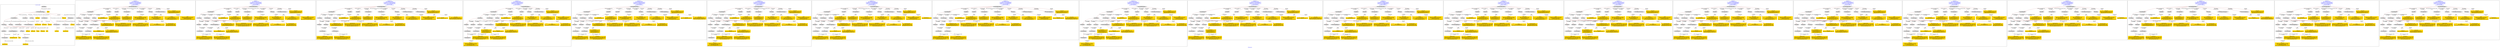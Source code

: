 digraph n0 {
fontcolor="blue"
remincross="true"
label="s06-npg.json"
subgraph cluster_0 {
label="1-correct model"
n2[style="filled",color="white",fillcolor="lightgray",label="E12_Production1"];
n3[style="filled",color="white",fillcolor="lightgray",label="E21_Person1"];
n4[style="filled",color="white",fillcolor="lightgray",label="E55_Type2"];
n5[style="filled",color="white",fillcolor="lightgray",label="E52_Time-Span4"];
n6[style="filled",color="white",fillcolor="lightgray",label="E69_Death1"];
n7[style="filled",color="white",fillcolor="lightgray",label="E82_Actor_Appellation1"];
n8[style="filled",color="white",fillcolor="lightgray",label="E67_Birth1"];
n9[shape="plaintext",style="filled",fillcolor="gold",label="Artist_URI"];
n10[style="filled",color="white",fillcolor="lightgray",label="E21_Person2"];
n11[style="filled",color="white",fillcolor="lightgray",label="E82_Actor_Appellation2"];
n12[style="filled",color="white",fillcolor="lightgray",label="E22_Man-Made_Object1"];
n13[style="filled",color="white",fillcolor="lightgray",label="E55_Type1"];
n14[shape="plaintext",style="filled",fillcolor="gold",label="Description"];
n15[style="filled",color="white",fillcolor="lightgray",label="E54_Dimension1"];
n16[style="filled",color="white",fillcolor="lightgray",label="E40_Legal_Body1"];
n17[shape="plaintext",style="filled",fillcolor="gold",label="ObjectURI"];
n18[style="filled",color="white",fillcolor="lightgray",label="E38_Image1"];
n19[shape="plaintext",style="filled",fillcolor="gold",label="Image"];
n20[shape="plaintext",style="filled",fillcolor="gold",label="OwnerURI"];
n21[style="filled",color="white",fillcolor="lightgray",label="E52_Time-Span1"];
n22[shape="plaintext",style="filled",fillcolor="gold",label="AquisitionDate"];
n23[style="filled",color="white",fillcolor="lightgray",label="E52_Time-Span2"];
n24[shape="plaintext",style="filled",fillcolor="gold",label="ArtistBornDate"];
n25[style="filled",color="white",fillcolor="lightgray",label="E52_Time-Span3"];
n26[shape="plaintext",style="filled",fillcolor="gold",label="ArtistDiedDate"];
n27[shape="plaintext",style="filled",fillcolor="gold",label="DateOfWork"];
n28[shape="plaintext",style="filled",fillcolor="gold",label="Dimension"];
n29[shape="plaintext",style="filled",fillcolor="gold",label="ClassificationURI"];
n30[shape="plaintext",style="filled",fillcolor="gold",label="Classification"];
n31[shape="plaintext",style="filled",fillcolor="gold",label="MediumURI"];
n32[shape="plaintext",style="filled",fillcolor="gold",label="Medium"];
n33[shape="plaintext",style="filled",fillcolor="gold",label="ArtistAppellation_URI"];
n34[shape="plaintext",style="filled",fillcolor="gold",label="Artist"];
n35[shape="plaintext",style="filled",fillcolor="gold",label="Title"];
n36[style="filled",color="white",fillcolor="lightgray",label="E8_Acquisition1"];
n37[shape="plaintext",style="filled",fillcolor="gold",label="CreditLine"];
}
subgraph cluster_1 {
label="candidate 0\nlink coherence:0.9375\nnode coherence:0.9333333333333333\nconfidence:0.5253532889480953\nmapping score:0.5254445603683194\ncost:230.009892\n-precision:0.44-recall:0.39"
n39[style="filled",color="white",fillcolor="lightgray",label="E12_Production1"];
n40[style="filled",color="white",fillcolor="lightgray",label="E21_Person1"];
n41[style="filled",color="white",fillcolor="lightgray",label="E52_Time-Span2"];
n42[style="filled",color="white",fillcolor="lightgray",label="E55_Type1"];
n43[style="filled",color="white",fillcolor="lightgray",label="E67_Birth1"];
n44[style="filled",color="white",fillcolor="lightgray",label="E69_Death1"];
n45[style="filled",color="white",fillcolor="lightgray",label="E82_Actor_Appellation1"];
n46[style="filled",color="white",fillcolor="lightgray",label="E22_Man-Made_Object1"];
n47[style="filled",color="white",fillcolor="lightgray",label="E30_Right1"];
n48[style="filled",color="white",fillcolor="lightgray",label="E35_Title1"];
n49[style="filled",color="white",fillcolor="lightgray",label="E40_Legal_Body1"];
n50[style="filled",color="white",fillcolor="lightgray",label="E54_Dimension1"];
n51[style="filled",color="white",fillcolor="lightgray",label="E55_Type2"];
n52[style="filled",color="white",fillcolor="lightgray",label="E52_Time-Span1"];
n53[style="filled",color="white",fillcolor="lightgray",label="E52_Time-Span3"];
n54[style="filled",color="white",fillcolor="lightgray",label="E29_Design_or_Procedure1"];
n55[shape="plaintext",style="filled",fillcolor="gold",label="AquisitionDate\n[E52_Time-Span,P82b_end_of_the_end,0.385]\n[E52_Time-Span,P82_at_some_time_within,0.381]\n[E52_Time-Span,P82a_begin_of_the_begin,0.118]\n[E52_Time-Span,label,0.115]"];
n56[shape="plaintext",style="filled",fillcolor="gold",label="Dimension\n[E54_Dimension,P3_has_note,0.801]\n[E82_Actor_Appellation,label,0.199]\n[E35_Title,label,0.001]\n[E29_Design_or_Procedure,P3_has_note,0.0]"];
n57[shape="plaintext",style="filled",fillcolor="gold",label="ArtistAppellation_URI\n[E82_Actor_Appellation,classLink,0.885]\n[E21_Person,classLink,0.102]\n[E82_Actor_Appellation,label,0.012]"];
n58[shape="plaintext",style="filled",fillcolor="gold",label="ObjectURI\n[E22_Man-Made_Object,classLink,0.88]\n[E82_Actor_Appellation,label,0.12]\n[E54_Dimension,P3_has_note,0.0]"];
n59[shape="plaintext",style="filled",fillcolor="gold",label="Image\n[E55_Type,label,0.5]\n[E29_Design_or_Procedure,P3_has_note,0.5]"];
n60[shape="plaintext",style="filled",fillcolor="gold",label="MediumURI\n[E55_Type,classLink,0.767]\n[E74_Group,classLink,0.233]\n[E55_Type,label,0.0]\n[E29_Design_or_Procedure,P3_has_note,0.0]"];
n61[shape="plaintext",style="filled",fillcolor="gold",label="OwnerURI\n[E82_Actor_Appellation,label,1.0]"];
n62[shape="plaintext",style="filled",fillcolor="gold",label="Classification\n[E30_Right,P3_has_note,1.0]"];
n63[shape="plaintext",style="filled",fillcolor="gold",label="CreditLine\n[E30_Right,P3_has_note,0.616]\n[E35_Title,label,0.257]\n[E40_Legal_Body,label,0.104]\n[E74_Group,label,0.023]"];
n64[shape="plaintext",style="filled",fillcolor="gold",label="Medium\n[E55_Type,label,0.5]\n[E29_Design_or_Procedure,P3_has_note,0.5]\n[E55_Type,classLink,0.0]\n[E82_Actor_Appellation,label,0.0]"];
n65[shape="plaintext",style="filled",fillcolor="gold",label="Artist\n[E82_Actor_Appellation,label,0.978]\n[E30_Right,P3_has_note,0.015]\n[E35_Title,label,0.006]\n[E29_Design_or_Procedure,P3_has_note,0.0]"];
n66[shape="plaintext",style="filled",fillcolor="gold",label="Artist_URI\n[E21_Person,classLink,0.512]\n[E82_Actor_Appellation,classLink,0.427]\n[E82_Actor_Appellation,label,0.061]"];
n67[shape="plaintext",style="filled",fillcolor="gold",label="ClassificationURI\n[E55_Type,classLink,0.756]\n[E74_Group,classLink,0.218]\n[E30_Right,P3_has_note,0.026]"];
n68[shape="plaintext",style="filled",fillcolor="gold",label="DateOfWork\n[E52_Time-Span,P82a_begin_of_the_begin,0.376]\n[E52_Time-Span,P82_at_some_time_within,0.275]\n[E52_Time-Span,P82b_end_of_the_end,0.227]\n[E52_Time-Span,label,0.123]"];
n69[shape="plaintext",style="filled",fillcolor="gold",label="ArtistBornDate\n[E52_Time-Span,P82a_begin_of_the_begin,0.419]\n[E52_Time-Span,P82_at_some_time_within,0.292]\n[E52_Time-Span,P82b_end_of_the_end,0.238]\n[E82_Actor_Appellation,label,0.05]"];
n70[shape="plaintext",style="filled",fillcolor="gold",label="Description\n[E35_Title,label,0.618]\n[E30_Right,P3_has_note,0.206]\n[E82_Actor_Appellation,label,0.141]\n[E74_Group,label,0.034]"];
n71[shape="plaintext",style="filled",fillcolor="gold",label="ArtistDiedDate\n[E52_Time-Span,P82b_end_of_the_end,0.401]\n[E52_Time-Span,P82_at_some_time_within,0.336]\n[E52_Time-Span,P82a_begin_of_the_begin,0.18]\n[E52_Time-Span,label,0.082]"];
}
subgraph cluster_2 {
label="candidate 1\nlink coherence:0.9375\nnode coherence:0.9333333333333333\nconfidence:0.5217830775184368\nmapping score:0.5242544898917666\ncost:230.009892\n-precision:0.44-recall:0.39"
n73[style="filled",color="white",fillcolor="lightgray",label="E12_Production1"];
n74[style="filled",color="white",fillcolor="lightgray",label="E21_Person1"];
n75[style="filled",color="white",fillcolor="lightgray",label="E52_Time-Span2"];
n76[style="filled",color="white",fillcolor="lightgray",label="E55_Type1"];
n77[style="filled",color="white",fillcolor="lightgray",label="E67_Birth1"];
n78[style="filled",color="white",fillcolor="lightgray",label="E69_Death1"];
n79[style="filled",color="white",fillcolor="lightgray",label="E82_Actor_Appellation1"];
n80[style="filled",color="white",fillcolor="lightgray",label="E22_Man-Made_Object1"];
n81[style="filled",color="white",fillcolor="lightgray",label="E30_Right1"];
n82[style="filled",color="white",fillcolor="lightgray",label="E35_Title1"];
n83[style="filled",color="white",fillcolor="lightgray",label="E40_Legal_Body1"];
n84[style="filled",color="white",fillcolor="lightgray",label="E54_Dimension1"];
n85[style="filled",color="white",fillcolor="lightgray",label="E55_Type2"];
n86[style="filled",color="white",fillcolor="lightgray",label="E52_Time-Span1"];
n87[style="filled",color="white",fillcolor="lightgray",label="E52_Time-Span3"];
n88[style="filled",color="white",fillcolor="lightgray",label="E29_Design_or_Procedure1"];
n89[shape="plaintext",style="filled",fillcolor="gold",label="ArtistDiedDate\n[E52_Time-Span,P82b_end_of_the_end,0.401]\n[E52_Time-Span,P82_at_some_time_within,0.336]\n[E52_Time-Span,P82a_begin_of_the_begin,0.18]\n[E52_Time-Span,label,0.082]"];
n90[shape="plaintext",style="filled",fillcolor="gold",label="Dimension\n[E54_Dimension,P3_has_note,0.801]\n[E82_Actor_Appellation,label,0.199]\n[E35_Title,label,0.001]\n[E29_Design_or_Procedure,P3_has_note,0.0]"];
n91[shape="plaintext",style="filled",fillcolor="gold",label="ArtistAppellation_URI\n[E82_Actor_Appellation,classLink,0.885]\n[E21_Person,classLink,0.102]\n[E82_Actor_Appellation,label,0.012]"];
n92[shape="plaintext",style="filled",fillcolor="gold",label="ObjectURI\n[E22_Man-Made_Object,classLink,0.88]\n[E82_Actor_Appellation,label,0.12]\n[E54_Dimension,P3_has_note,0.0]"];
n93[shape="plaintext",style="filled",fillcolor="gold",label="Image\n[E55_Type,label,0.5]\n[E29_Design_or_Procedure,P3_has_note,0.5]"];
n94[shape="plaintext",style="filled",fillcolor="gold",label="MediumURI\n[E55_Type,classLink,0.767]\n[E74_Group,classLink,0.233]\n[E55_Type,label,0.0]\n[E29_Design_or_Procedure,P3_has_note,0.0]"];
n95[shape="plaintext",style="filled",fillcolor="gold",label="OwnerURI\n[E82_Actor_Appellation,label,1.0]"];
n96[shape="plaintext",style="filled",fillcolor="gold",label="Classification\n[E30_Right,P3_has_note,1.0]"];
n97[shape="plaintext",style="filled",fillcolor="gold",label="CreditLine\n[E30_Right,P3_has_note,0.616]\n[E35_Title,label,0.257]\n[E40_Legal_Body,label,0.104]\n[E74_Group,label,0.023]"];
n98[shape="plaintext",style="filled",fillcolor="gold",label="Medium\n[E55_Type,label,0.5]\n[E29_Design_or_Procedure,P3_has_note,0.5]\n[E55_Type,classLink,0.0]\n[E82_Actor_Appellation,label,0.0]"];
n99[shape="plaintext",style="filled",fillcolor="gold",label="Artist\n[E82_Actor_Appellation,label,0.978]\n[E30_Right,P3_has_note,0.015]\n[E35_Title,label,0.006]\n[E29_Design_or_Procedure,P3_has_note,0.0]"];
n100[shape="plaintext",style="filled",fillcolor="gold",label="Artist_URI\n[E21_Person,classLink,0.512]\n[E82_Actor_Appellation,classLink,0.427]\n[E82_Actor_Appellation,label,0.061]"];
n101[shape="plaintext",style="filled",fillcolor="gold",label="ClassificationURI\n[E55_Type,classLink,0.756]\n[E74_Group,classLink,0.218]\n[E30_Right,P3_has_note,0.026]"];
n102[shape="plaintext",style="filled",fillcolor="gold",label="DateOfWork\n[E52_Time-Span,P82a_begin_of_the_begin,0.376]\n[E52_Time-Span,P82_at_some_time_within,0.275]\n[E52_Time-Span,P82b_end_of_the_end,0.227]\n[E52_Time-Span,label,0.123]"];
n103[shape="plaintext",style="filled",fillcolor="gold",label="ArtistBornDate\n[E52_Time-Span,P82a_begin_of_the_begin,0.419]\n[E52_Time-Span,P82_at_some_time_within,0.292]\n[E52_Time-Span,P82b_end_of_the_end,0.238]\n[E82_Actor_Appellation,label,0.05]"];
n104[shape="plaintext",style="filled",fillcolor="gold",label="Description\n[E35_Title,label,0.618]\n[E30_Right,P3_has_note,0.206]\n[E82_Actor_Appellation,label,0.141]\n[E74_Group,label,0.034]"];
n105[shape="plaintext",style="filled",fillcolor="gold",label="AquisitionDate\n[E52_Time-Span,P82b_end_of_the_end,0.385]\n[E52_Time-Span,P82_at_some_time_within,0.381]\n[E52_Time-Span,P82a_begin_of_the_begin,0.118]\n[E52_Time-Span,label,0.115]"];
}
subgraph cluster_3 {
label="candidate 10\nlink coherence:0.90625\nnode coherence:0.9333333333333333\nconfidence:0.5217830775184368\nmapping score:0.5242544898917666\ncost:329.019904\n-precision:0.41-recall:0.36"
n107[style="filled",color="white",fillcolor="lightgray",label="E12_Production1"];
n108[style="filled",color="white",fillcolor="lightgray",label="E21_Person1"];
n109[style="filled",color="white",fillcolor="lightgray",label="E52_Time-Span2"];
n110[style="filled",color="white",fillcolor="lightgray",label="E55_Type1"];
n111[style="filled",color="white",fillcolor="lightgray",label="E67_Birth1"];
n112[style="filled",color="white",fillcolor="lightgray",label="E69_Death1"];
n113[style="filled",color="white",fillcolor="lightgray",label="E22_Man-Made_Object1"];
n114[style="filled",color="white",fillcolor="lightgray",label="E30_Right1"];
n115[style="filled",color="white",fillcolor="lightgray",label="E35_Title1"];
n116[style="filled",color="white",fillcolor="lightgray",label="E40_Legal_Body1"];
n117[style="filled",color="white",fillcolor="lightgray",label="E54_Dimension1"];
n118[style="filled",color="white",fillcolor="lightgray",label="E55_Type2"];
n119[style="filled",color="white",fillcolor="lightgray",label="E52_Time-Span1"];
n120[style="filled",color="white",fillcolor="lightgray",label="E52_Time-Span3"];
n121[style="filled",color="white",fillcolor="lightgray",label="E29_Design_or_Procedure1"];
n122[style="filled",color="white",fillcolor="lightgray",label="E82_Actor_Appellation1"];
n123[shape="plaintext",style="filled",fillcolor="gold",label="ArtistDiedDate\n[E52_Time-Span,P82b_end_of_the_end,0.401]\n[E52_Time-Span,P82_at_some_time_within,0.336]\n[E52_Time-Span,P82a_begin_of_the_begin,0.18]\n[E52_Time-Span,label,0.082]"];
n124[shape="plaintext",style="filled",fillcolor="gold",label="Dimension\n[E54_Dimension,P3_has_note,0.801]\n[E82_Actor_Appellation,label,0.199]\n[E35_Title,label,0.001]\n[E29_Design_or_Procedure,P3_has_note,0.0]"];
n125[shape="plaintext",style="filled",fillcolor="gold",label="ArtistAppellation_URI\n[E82_Actor_Appellation,classLink,0.885]\n[E21_Person,classLink,0.102]\n[E82_Actor_Appellation,label,0.012]"];
n126[shape="plaintext",style="filled",fillcolor="gold",label="ObjectURI\n[E22_Man-Made_Object,classLink,0.88]\n[E82_Actor_Appellation,label,0.12]\n[E54_Dimension,P3_has_note,0.0]"];
n127[shape="plaintext",style="filled",fillcolor="gold",label="Image\n[E55_Type,label,0.5]\n[E29_Design_or_Procedure,P3_has_note,0.5]"];
n128[shape="plaintext",style="filled",fillcolor="gold",label="MediumURI\n[E55_Type,classLink,0.767]\n[E74_Group,classLink,0.233]\n[E55_Type,label,0.0]\n[E29_Design_or_Procedure,P3_has_note,0.0]"];
n129[shape="plaintext",style="filled",fillcolor="gold",label="OwnerURI\n[E82_Actor_Appellation,label,1.0]"];
n130[shape="plaintext",style="filled",fillcolor="gold",label="Classification\n[E30_Right,P3_has_note,1.0]"];
n131[shape="plaintext",style="filled",fillcolor="gold",label="CreditLine\n[E30_Right,P3_has_note,0.616]\n[E35_Title,label,0.257]\n[E40_Legal_Body,label,0.104]\n[E74_Group,label,0.023]"];
n132[shape="plaintext",style="filled",fillcolor="gold",label="Medium\n[E55_Type,label,0.5]\n[E29_Design_or_Procedure,P3_has_note,0.5]\n[E55_Type,classLink,0.0]\n[E82_Actor_Appellation,label,0.0]"];
n133[shape="plaintext",style="filled",fillcolor="gold",label="Artist\n[E82_Actor_Appellation,label,0.978]\n[E30_Right,P3_has_note,0.015]\n[E35_Title,label,0.006]\n[E29_Design_or_Procedure,P3_has_note,0.0]"];
n134[shape="plaintext",style="filled",fillcolor="gold",label="Artist_URI\n[E21_Person,classLink,0.512]\n[E82_Actor_Appellation,classLink,0.427]\n[E82_Actor_Appellation,label,0.061]"];
n135[shape="plaintext",style="filled",fillcolor="gold",label="ClassificationURI\n[E55_Type,classLink,0.756]\n[E74_Group,classLink,0.218]\n[E30_Right,P3_has_note,0.026]"];
n136[shape="plaintext",style="filled",fillcolor="gold",label="DateOfWork\n[E52_Time-Span,P82a_begin_of_the_begin,0.376]\n[E52_Time-Span,P82_at_some_time_within,0.275]\n[E52_Time-Span,P82b_end_of_the_end,0.227]\n[E52_Time-Span,label,0.123]"];
n137[shape="plaintext",style="filled",fillcolor="gold",label="ArtistBornDate\n[E52_Time-Span,P82a_begin_of_the_begin,0.419]\n[E52_Time-Span,P82_at_some_time_within,0.292]\n[E52_Time-Span,P82b_end_of_the_end,0.238]\n[E82_Actor_Appellation,label,0.05]"];
n138[shape="plaintext",style="filled",fillcolor="gold",label="Description\n[E35_Title,label,0.618]\n[E30_Right,P3_has_note,0.206]\n[E82_Actor_Appellation,label,0.141]\n[E74_Group,label,0.034]"];
n139[shape="plaintext",style="filled",fillcolor="gold",label="AquisitionDate\n[E52_Time-Span,P82b_end_of_the_end,0.385]\n[E52_Time-Span,P82_at_some_time_within,0.381]\n[E52_Time-Span,P82a_begin_of_the_begin,0.118]\n[E52_Time-Span,label,0.115]"];
}
subgraph cluster_4 {
label="candidate 11\nlink coherence:0.90625\nnode coherence:0.9333333333333333\nconfidence:0.5206034913243196\nmapping score:0.5238612944937274\ncost:329.009902\n-precision:0.38-recall:0.33"
n141[style="filled",color="white",fillcolor="lightgray",label="E12_Production1"];
n142[style="filled",color="white",fillcolor="lightgray",label="E21_Person1"];
n143[style="filled",color="white",fillcolor="lightgray",label="E52_Time-Span2"];
n144[style="filled",color="white",fillcolor="lightgray",label="E55_Type1"];
n145[style="filled",color="white",fillcolor="lightgray",label="E67_Birth1"];
n146[style="filled",color="white",fillcolor="lightgray",label="E69_Death1"];
n147[style="filled",color="white",fillcolor="lightgray",label="E74_Group1"];
n148[style="filled",color="white",fillcolor="lightgray",label="E82_Actor_Appellation1"];
n149[style="filled",color="white",fillcolor="lightgray",label="E22_Man-Made_Object1"];
n150[style="filled",color="white",fillcolor="lightgray",label="E30_Right1"];
n151[style="filled",color="white",fillcolor="lightgray",label="E35_Title1"];
n152[style="filled",color="white",fillcolor="lightgray",label="E55_Type2"];
n153[style="filled",color="white",fillcolor="lightgray",label="E52_Time-Span1"];
n154[style="filled",color="white",fillcolor="lightgray",label="E52_Time-Span3"];
n155[style="filled",color="white",fillcolor="lightgray",label="E29_Design_or_Procedure1"];
n156[style="filled",color="white",fillcolor="lightgray",label="E54_Dimension1"];
n157[shape="plaintext",style="filled",fillcolor="gold",label="AquisitionDate\n[E52_Time-Span,P82b_end_of_the_end,0.385]\n[E52_Time-Span,P82_at_some_time_within,0.381]\n[E52_Time-Span,P82a_begin_of_the_begin,0.118]\n[E52_Time-Span,label,0.115]"];
n158[shape="plaintext",style="filled",fillcolor="gold",label="Dimension\n[E54_Dimension,P3_has_note,0.801]\n[E82_Actor_Appellation,label,0.199]\n[E35_Title,label,0.001]\n[E29_Design_or_Procedure,P3_has_note,0.0]"];
n159[shape="plaintext",style="filled",fillcolor="gold",label="CreditLine\n[E30_Right,P3_has_note,0.616]\n[E35_Title,label,0.257]\n[E40_Legal_Body,label,0.104]\n[E74_Group,label,0.023]"];
n160[shape="plaintext",style="filled",fillcolor="gold",label="ArtistAppellation_URI\n[E82_Actor_Appellation,classLink,0.885]\n[E21_Person,classLink,0.102]\n[E82_Actor_Appellation,label,0.012]"];
n161[shape="plaintext",style="filled",fillcolor="gold",label="ObjectURI\n[E22_Man-Made_Object,classLink,0.88]\n[E82_Actor_Appellation,label,0.12]\n[E54_Dimension,P3_has_note,0.0]"];
n162[shape="plaintext",style="filled",fillcolor="gold",label="Image\n[E55_Type,label,0.5]\n[E29_Design_or_Procedure,P3_has_note,0.5]"];
n163[shape="plaintext",style="filled",fillcolor="gold",label="MediumURI\n[E55_Type,classLink,0.767]\n[E74_Group,classLink,0.233]\n[E55_Type,label,0.0]\n[E29_Design_or_Procedure,P3_has_note,0.0]"];
n164[shape="plaintext",style="filled",fillcolor="gold",label="OwnerURI\n[E82_Actor_Appellation,label,1.0]"];
n165[shape="plaintext",style="filled",fillcolor="gold",label="Classification\n[E30_Right,P3_has_note,1.0]"];
n166[shape="plaintext",style="filled",fillcolor="gold",label="Medium\n[E55_Type,label,0.5]\n[E29_Design_or_Procedure,P3_has_note,0.5]\n[E55_Type,classLink,0.0]\n[E82_Actor_Appellation,label,0.0]"];
n167[shape="plaintext",style="filled",fillcolor="gold",label="Artist\n[E82_Actor_Appellation,label,0.978]\n[E30_Right,P3_has_note,0.015]\n[E35_Title,label,0.006]\n[E29_Design_or_Procedure,P3_has_note,0.0]"];
n168[shape="plaintext",style="filled",fillcolor="gold",label="Artist_URI\n[E21_Person,classLink,0.512]\n[E82_Actor_Appellation,classLink,0.427]\n[E82_Actor_Appellation,label,0.061]"];
n169[shape="plaintext",style="filled",fillcolor="gold",label="ClassificationURI\n[E55_Type,classLink,0.756]\n[E74_Group,classLink,0.218]\n[E30_Right,P3_has_note,0.026]"];
n170[shape="plaintext",style="filled",fillcolor="gold",label="DateOfWork\n[E52_Time-Span,P82a_begin_of_the_begin,0.376]\n[E52_Time-Span,P82_at_some_time_within,0.275]\n[E52_Time-Span,P82b_end_of_the_end,0.227]\n[E52_Time-Span,label,0.123]"];
n171[shape="plaintext",style="filled",fillcolor="gold",label="ArtistBornDate\n[E52_Time-Span,P82a_begin_of_the_begin,0.419]\n[E52_Time-Span,P82_at_some_time_within,0.292]\n[E52_Time-Span,P82b_end_of_the_end,0.238]\n[E82_Actor_Appellation,label,0.05]"];
n172[shape="plaintext",style="filled",fillcolor="gold",label="Description\n[E35_Title,label,0.618]\n[E30_Right,P3_has_note,0.206]\n[E82_Actor_Appellation,label,0.141]\n[E74_Group,label,0.034]"];
n173[shape="plaintext",style="filled",fillcolor="gold",label="ArtistDiedDate\n[E52_Time-Span,P82b_end_of_the_end,0.401]\n[E52_Time-Span,P82_at_some_time_within,0.336]\n[E52_Time-Span,P82a_begin_of_the_begin,0.18]\n[E52_Time-Span,label,0.082]"];
}
subgraph cluster_5 {
label="candidate 12\nlink coherence:0.90625\nnode coherence:0.9333333333333333\nconfidence:0.5206034913243196\nmapping score:0.5238612944937274\ncost:329.019904\n-precision:0.38-recall:0.33"
n175[style="filled",color="white",fillcolor="lightgray",label="E12_Production1"];
n176[style="filled",color="white",fillcolor="lightgray",label="E21_Person1"];
n177[style="filled",color="white",fillcolor="lightgray",label="E52_Time-Span2"];
n178[style="filled",color="white",fillcolor="lightgray",label="E55_Type1"];
n179[style="filled",color="white",fillcolor="lightgray",label="E67_Birth1"];
n180[style="filled",color="white",fillcolor="lightgray",label="E69_Death1"];
n181[style="filled",color="white",fillcolor="lightgray",label="E74_Group1"];
n182[style="filled",color="white",fillcolor="lightgray",label="E22_Man-Made_Object1"];
n183[style="filled",color="white",fillcolor="lightgray",label="E30_Right1"];
n184[style="filled",color="white",fillcolor="lightgray",label="E35_Title1"];
n185[style="filled",color="white",fillcolor="lightgray",label="E54_Dimension1"];
n186[style="filled",color="white",fillcolor="lightgray",label="E55_Type2"];
n187[style="filled",color="white",fillcolor="lightgray",label="E52_Time-Span1"];
n188[style="filled",color="white",fillcolor="lightgray",label="E52_Time-Span3"];
n189[style="filled",color="white",fillcolor="lightgray",label="E29_Design_or_Procedure1"];
n190[style="filled",color="white",fillcolor="lightgray",label="E82_Actor_Appellation1"];
n191[shape="plaintext",style="filled",fillcolor="gold",label="AquisitionDate\n[E52_Time-Span,P82b_end_of_the_end,0.385]\n[E52_Time-Span,P82_at_some_time_within,0.381]\n[E52_Time-Span,P82a_begin_of_the_begin,0.118]\n[E52_Time-Span,label,0.115]"];
n192[shape="plaintext",style="filled",fillcolor="gold",label="Dimension\n[E54_Dimension,P3_has_note,0.801]\n[E82_Actor_Appellation,label,0.199]\n[E35_Title,label,0.001]\n[E29_Design_or_Procedure,P3_has_note,0.0]"];
n193[shape="plaintext",style="filled",fillcolor="gold",label="CreditLine\n[E30_Right,P3_has_note,0.616]\n[E35_Title,label,0.257]\n[E40_Legal_Body,label,0.104]\n[E74_Group,label,0.023]"];
n194[shape="plaintext",style="filled",fillcolor="gold",label="ArtistAppellation_URI\n[E82_Actor_Appellation,classLink,0.885]\n[E21_Person,classLink,0.102]\n[E82_Actor_Appellation,label,0.012]"];
n195[shape="plaintext",style="filled",fillcolor="gold",label="ObjectURI\n[E22_Man-Made_Object,classLink,0.88]\n[E82_Actor_Appellation,label,0.12]\n[E54_Dimension,P3_has_note,0.0]"];
n196[shape="plaintext",style="filled",fillcolor="gold",label="Image\n[E55_Type,label,0.5]\n[E29_Design_or_Procedure,P3_has_note,0.5]"];
n197[shape="plaintext",style="filled",fillcolor="gold",label="MediumURI\n[E55_Type,classLink,0.767]\n[E74_Group,classLink,0.233]\n[E55_Type,label,0.0]\n[E29_Design_or_Procedure,P3_has_note,0.0]"];
n198[shape="plaintext",style="filled",fillcolor="gold",label="OwnerURI\n[E82_Actor_Appellation,label,1.0]"];
n199[shape="plaintext",style="filled",fillcolor="gold",label="Classification\n[E30_Right,P3_has_note,1.0]"];
n200[shape="plaintext",style="filled",fillcolor="gold",label="Medium\n[E55_Type,label,0.5]\n[E29_Design_or_Procedure,P3_has_note,0.5]\n[E55_Type,classLink,0.0]\n[E82_Actor_Appellation,label,0.0]"];
n201[shape="plaintext",style="filled",fillcolor="gold",label="Artist\n[E82_Actor_Appellation,label,0.978]\n[E30_Right,P3_has_note,0.015]\n[E35_Title,label,0.006]\n[E29_Design_or_Procedure,P3_has_note,0.0]"];
n202[shape="plaintext",style="filled",fillcolor="gold",label="Artist_URI\n[E21_Person,classLink,0.512]\n[E82_Actor_Appellation,classLink,0.427]\n[E82_Actor_Appellation,label,0.061]"];
n203[shape="plaintext",style="filled",fillcolor="gold",label="ClassificationURI\n[E55_Type,classLink,0.756]\n[E74_Group,classLink,0.218]\n[E30_Right,P3_has_note,0.026]"];
n204[shape="plaintext",style="filled",fillcolor="gold",label="DateOfWork\n[E52_Time-Span,P82a_begin_of_the_begin,0.376]\n[E52_Time-Span,P82_at_some_time_within,0.275]\n[E52_Time-Span,P82b_end_of_the_end,0.227]\n[E52_Time-Span,label,0.123]"];
n205[shape="plaintext",style="filled",fillcolor="gold",label="ArtistBornDate\n[E52_Time-Span,P82a_begin_of_the_begin,0.419]\n[E52_Time-Span,P82_at_some_time_within,0.292]\n[E52_Time-Span,P82b_end_of_the_end,0.238]\n[E82_Actor_Appellation,label,0.05]"];
n206[shape="plaintext",style="filled",fillcolor="gold",label="Description\n[E35_Title,label,0.618]\n[E30_Right,P3_has_note,0.206]\n[E82_Actor_Appellation,label,0.141]\n[E74_Group,label,0.034]"];
n207[shape="plaintext",style="filled",fillcolor="gold",label="ArtistDiedDate\n[E52_Time-Span,P82b_end_of_the_end,0.401]\n[E52_Time-Span,P82_at_some_time_within,0.336]\n[E52_Time-Span,P82a_begin_of_the_begin,0.18]\n[E52_Time-Span,label,0.082]"];
}
subgraph cluster_6 {
label="candidate 13\nlink coherence:0.90625\nnode coherence:0.9333333333333333\nconfidence:0.5187232995892695\nmapping score:0.5232345639153775\ncost:329.009902\n-precision:0.41-recall:0.36"
n209[style="filled",color="white",fillcolor="lightgray",label="E12_Production1"];
n210[style="filled",color="white",fillcolor="lightgray",label="E21_Person1"];
n211[style="filled",color="white",fillcolor="lightgray",label="E52_Time-Span2"];
n212[style="filled",color="white",fillcolor="lightgray",label="E55_Type1"];
n213[style="filled",color="white",fillcolor="lightgray",label="E67_Birth1"];
n214[style="filled",color="white",fillcolor="lightgray",label="E69_Death1"];
n215[style="filled",color="white",fillcolor="lightgray",label="E82_Actor_Appellation1"];
n216[style="filled",color="white",fillcolor="lightgray",label="E22_Man-Made_Object1"];
n217[style="filled",color="white",fillcolor="lightgray",label="E30_Right1"];
n218[style="filled",color="white",fillcolor="lightgray",label="E35_Title1"];
n219[style="filled",color="white",fillcolor="lightgray",label="E40_Legal_Body1"];
n220[style="filled",color="white",fillcolor="lightgray",label="E55_Type2"];
n221[style="filled",color="white",fillcolor="lightgray",label="E52_Time-Span1"];
n222[style="filled",color="white",fillcolor="lightgray",label="E52_Time-Span3"];
n223[style="filled",color="white",fillcolor="lightgray",label="E29_Design_or_Procedure1"];
n224[style="filled",color="white",fillcolor="lightgray",label="E54_Dimension1"];
n225[shape="plaintext",style="filled",fillcolor="gold",label="AquisitionDate\n[E52_Time-Span,P82b_end_of_the_end,0.385]\n[E52_Time-Span,P82_at_some_time_within,0.381]\n[E52_Time-Span,P82a_begin_of_the_begin,0.118]\n[E52_Time-Span,label,0.115]"];
n226[shape="plaintext",style="filled",fillcolor="gold",label="Dimension\n[E54_Dimension,P3_has_note,0.801]\n[E82_Actor_Appellation,label,0.199]\n[E35_Title,label,0.001]\n[E29_Design_or_Procedure,P3_has_note,0.0]"];
n227[shape="plaintext",style="filled",fillcolor="gold",label="ArtistAppellation_URI\n[E82_Actor_Appellation,classLink,0.885]\n[E21_Person,classLink,0.102]\n[E82_Actor_Appellation,label,0.012]"];
n228[shape="plaintext",style="filled",fillcolor="gold",label="ObjectURI\n[E22_Man-Made_Object,classLink,0.88]\n[E82_Actor_Appellation,label,0.12]\n[E54_Dimension,P3_has_note,0.0]"];
n229[shape="plaintext",style="filled",fillcolor="gold",label="Image\n[E55_Type,label,0.5]\n[E29_Design_or_Procedure,P3_has_note,0.5]"];
n230[shape="plaintext",style="filled",fillcolor="gold",label="MediumURI\n[E55_Type,classLink,0.767]\n[E74_Group,classLink,0.233]\n[E55_Type,label,0.0]\n[E29_Design_or_Procedure,P3_has_note,0.0]"];
n231[shape="plaintext",style="filled",fillcolor="gold",label="OwnerURI\n[E82_Actor_Appellation,label,1.0]"];
n232[shape="plaintext",style="filled",fillcolor="gold",label="Classification\n[E30_Right,P3_has_note,1.0]"];
n233[shape="plaintext",style="filled",fillcolor="gold",label="CreditLine\n[E30_Right,P3_has_note,0.616]\n[E35_Title,label,0.257]\n[E40_Legal_Body,label,0.104]\n[E74_Group,label,0.023]"];
n234[shape="plaintext",style="filled",fillcolor="gold",label="Medium\n[E55_Type,label,0.5]\n[E29_Design_or_Procedure,P3_has_note,0.5]\n[E55_Type,classLink,0.0]\n[E82_Actor_Appellation,label,0.0]"];
n235[shape="plaintext",style="filled",fillcolor="gold",label="Artist\n[E82_Actor_Appellation,label,0.978]\n[E30_Right,P3_has_note,0.015]\n[E35_Title,label,0.006]\n[E29_Design_or_Procedure,P3_has_note,0.0]"];
n236[shape="plaintext",style="filled",fillcolor="gold",label="Artist_URI\n[E21_Person,classLink,0.512]\n[E82_Actor_Appellation,classLink,0.427]\n[E82_Actor_Appellation,label,0.061]"];
n237[shape="plaintext",style="filled",fillcolor="gold",label="ClassificationURI\n[E55_Type,classLink,0.756]\n[E74_Group,classLink,0.218]\n[E30_Right,P3_has_note,0.026]"];
n238[shape="plaintext",style="filled",fillcolor="gold",label="ArtistDiedDate\n[E52_Time-Span,P82b_end_of_the_end,0.401]\n[E52_Time-Span,P82_at_some_time_within,0.336]\n[E52_Time-Span,P82a_begin_of_the_begin,0.18]\n[E52_Time-Span,label,0.082]"];
n239[shape="plaintext",style="filled",fillcolor="gold",label="ArtistBornDate\n[E52_Time-Span,P82a_begin_of_the_begin,0.419]\n[E52_Time-Span,P82_at_some_time_within,0.292]\n[E52_Time-Span,P82b_end_of_the_end,0.238]\n[E82_Actor_Appellation,label,0.05]"];
n240[shape="plaintext",style="filled",fillcolor="gold",label="Description\n[E35_Title,label,0.618]\n[E30_Right,P3_has_note,0.206]\n[E82_Actor_Appellation,label,0.141]\n[E74_Group,label,0.034]"];
n241[shape="plaintext",style="filled",fillcolor="gold",label="DateOfWork\n[E52_Time-Span,P82a_begin_of_the_begin,0.376]\n[E52_Time-Span,P82_at_some_time_within,0.275]\n[E52_Time-Span,P82b_end_of_the_end,0.227]\n[E52_Time-Span,label,0.123]"];
}
subgraph cluster_7 {
label="candidate 14\nlink coherence:0.90625\nnode coherence:0.9333333333333333\nconfidence:0.5187232995892695\nmapping score:0.5232345639153775\ncost:329.019894\n-precision:0.44-recall:0.39"
n243[style="filled",color="white",fillcolor="lightgray",label="E12_Production1"];
n244[style="filled",color="white",fillcolor="lightgray",label="E21_Person1"];
n245[style="filled",color="white",fillcolor="lightgray",label="E52_Time-Span2"];
n246[style="filled",color="white",fillcolor="lightgray",label="E55_Type1"];
n247[style="filled",color="white",fillcolor="lightgray",label="E67_Birth1"];
n248[style="filled",color="white",fillcolor="lightgray",label="E69_Death1"];
n249[style="filled",color="white",fillcolor="lightgray",label="E82_Actor_Appellation1"];
n250[style="filled",color="white",fillcolor="lightgray",label="E22_Man-Made_Object1"];
n251[style="filled",color="white",fillcolor="lightgray",label="E35_Title1"];
n252[style="filled",color="white",fillcolor="lightgray",label="E40_Legal_Body1"];
n253[style="filled",color="white",fillcolor="lightgray",label="E54_Dimension1"];
n254[style="filled",color="white",fillcolor="lightgray",label="E55_Type2"];
n255[style="filled",color="white",fillcolor="lightgray",label="E52_Time-Span1"];
n256[style="filled",color="white",fillcolor="lightgray",label="E52_Time-Span3"];
n257[style="filled",color="white",fillcolor="lightgray",label="E29_Design_or_Procedure1"];
n258[style="filled",color="white",fillcolor="lightgray",label="E30_Right1"];
n259[shape="plaintext",style="filled",fillcolor="gold",label="AquisitionDate\n[E52_Time-Span,P82b_end_of_the_end,0.385]\n[E52_Time-Span,P82_at_some_time_within,0.381]\n[E52_Time-Span,P82a_begin_of_the_begin,0.118]\n[E52_Time-Span,label,0.115]"];
n260[shape="plaintext",style="filled",fillcolor="gold",label="Dimension\n[E54_Dimension,P3_has_note,0.801]\n[E82_Actor_Appellation,label,0.199]\n[E35_Title,label,0.001]\n[E29_Design_or_Procedure,P3_has_note,0.0]"];
n261[shape="plaintext",style="filled",fillcolor="gold",label="ArtistAppellation_URI\n[E82_Actor_Appellation,classLink,0.885]\n[E21_Person,classLink,0.102]\n[E82_Actor_Appellation,label,0.012]"];
n262[shape="plaintext",style="filled",fillcolor="gold",label="ObjectURI\n[E22_Man-Made_Object,classLink,0.88]\n[E82_Actor_Appellation,label,0.12]\n[E54_Dimension,P3_has_note,0.0]"];
n263[shape="plaintext",style="filled",fillcolor="gold",label="Image\n[E55_Type,label,0.5]\n[E29_Design_or_Procedure,P3_has_note,0.5]"];
n264[shape="plaintext",style="filled",fillcolor="gold",label="MediumURI\n[E55_Type,classLink,0.767]\n[E74_Group,classLink,0.233]\n[E55_Type,label,0.0]\n[E29_Design_or_Procedure,P3_has_note,0.0]"];
n265[shape="plaintext",style="filled",fillcolor="gold",label="OwnerURI\n[E82_Actor_Appellation,label,1.0]"];
n266[shape="plaintext",style="filled",fillcolor="gold",label="Classification\n[E30_Right,P3_has_note,1.0]"];
n267[shape="plaintext",style="filled",fillcolor="gold",label="CreditLine\n[E30_Right,P3_has_note,0.616]\n[E35_Title,label,0.257]\n[E40_Legal_Body,label,0.104]\n[E74_Group,label,0.023]"];
n268[shape="plaintext",style="filled",fillcolor="gold",label="Medium\n[E55_Type,label,0.5]\n[E29_Design_or_Procedure,P3_has_note,0.5]\n[E55_Type,classLink,0.0]\n[E82_Actor_Appellation,label,0.0]"];
n269[shape="plaintext",style="filled",fillcolor="gold",label="Artist\n[E82_Actor_Appellation,label,0.978]\n[E30_Right,P3_has_note,0.015]\n[E35_Title,label,0.006]\n[E29_Design_or_Procedure,P3_has_note,0.0]"];
n270[shape="plaintext",style="filled",fillcolor="gold",label="Artist_URI\n[E21_Person,classLink,0.512]\n[E82_Actor_Appellation,classLink,0.427]\n[E82_Actor_Appellation,label,0.061]"];
n271[shape="plaintext",style="filled",fillcolor="gold",label="ClassificationURI\n[E55_Type,classLink,0.756]\n[E74_Group,classLink,0.218]\n[E30_Right,P3_has_note,0.026]"];
n272[shape="plaintext",style="filled",fillcolor="gold",label="ArtistDiedDate\n[E52_Time-Span,P82b_end_of_the_end,0.401]\n[E52_Time-Span,P82_at_some_time_within,0.336]\n[E52_Time-Span,P82a_begin_of_the_begin,0.18]\n[E52_Time-Span,label,0.082]"];
n273[shape="plaintext",style="filled",fillcolor="gold",label="ArtistBornDate\n[E52_Time-Span,P82a_begin_of_the_begin,0.419]\n[E52_Time-Span,P82_at_some_time_within,0.292]\n[E52_Time-Span,P82b_end_of_the_end,0.238]\n[E82_Actor_Appellation,label,0.05]"];
n274[shape="plaintext",style="filled",fillcolor="gold",label="Description\n[E35_Title,label,0.618]\n[E30_Right,P3_has_note,0.206]\n[E82_Actor_Appellation,label,0.141]\n[E74_Group,label,0.034]"];
n275[shape="plaintext",style="filled",fillcolor="gold",label="DateOfWork\n[E52_Time-Span,P82a_begin_of_the_begin,0.376]\n[E52_Time-Span,P82_at_some_time_within,0.275]\n[E52_Time-Span,P82b_end_of_the_end,0.227]\n[E52_Time-Span,label,0.123]"];
}
subgraph cluster_8 {
label="candidate 15\nlink coherence:0.90625\nnode coherence:0.9333333333333333\nconfidence:0.5187232995892695\nmapping score:0.5232345639153775\ncost:329.019904\n-precision:0.41-recall:0.36"
n277[style="filled",color="white",fillcolor="lightgray",label="E12_Production1"];
n278[style="filled",color="white",fillcolor="lightgray",label="E21_Person1"];
n279[style="filled",color="white",fillcolor="lightgray",label="E52_Time-Span2"];
n280[style="filled",color="white",fillcolor="lightgray",label="E55_Type1"];
n281[style="filled",color="white",fillcolor="lightgray",label="E67_Birth1"];
n282[style="filled",color="white",fillcolor="lightgray",label="E69_Death1"];
n283[style="filled",color="white",fillcolor="lightgray",label="E22_Man-Made_Object1"];
n284[style="filled",color="white",fillcolor="lightgray",label="E30_Right1"];
n285[style="filled",color="white",fillcolor="lightgray",label="E35_Title1"];
n286[style="filled",color="white",fillcolor="lightgray",label="E40_Legal_Body1"];
n287[style="filled",color="white",fillcolor="lightgray",label="E54_Dimension1"];
n288[style="filled",color="white",fillcolor="lightgray",label="E55_Type2"];
n289[style="filled",color="white",fillcolor="lightgray",label="E52_Time-Span1"];
n290[style="filled",color="white",fillcolor="lightgray",label="E52_Time-Span3"];
n291[style="filled",color="white",fillcolor="lightgray",label="E29_Design_or_Procedure1"];
n292[style="filled",color="white",fillcolor="lightgray",label="E82_Actor_Appellation1"];
n293[shape="plaintext",style="filled",fillcolor="gold",label="AquisitionDate\n[E52_Time-Span,P82b_end_of_the_end,0.385]\n[E52_Time-Span,P82_at_some_time_within,0.381]\n[E52_Time-Span,P82a_begin_of_the_begin,0.118]\n[E52_Time-Span,label,0.115]"];
n294[shape="plaintext",style="filled",fillcolor="gold",label="Dimension\n[E54_Dimension,P3_has_note,0.801]\n[E82_Actor_Appellation,label,0.199]\n[E35_Title,label,0.001]\n[E29_Design_or_Procedure,P3_has_note,0.0]"];
n295[shape="plaintext",style="filled",fillcolor="gold",label="ArtistAppellation_URI\n[E82_Actor_Appellation,classLink,0.885]\n[E21_Person,classLink,0.102]\n[E82_Actor_Appellation,label,0.012]"];
n296[shape="plaintext",style="filled",fillcolor="gold",label="ObjectURI\n[E22_Man-Made_Object,classLink,0.88]\n[E82_Actor_Appellation,label,0.12]\n[E54_Dimension,P3_has_note,0.0]"];
n297[shape="plaintext",style="filled",fillcolor="gold",label="Image\n[E55_Type,label,0.5]\n[E29_Design_or_Procedure,P3_has_note,0.5]"];
n298[shape="plaintext",style="filled",fillcolor="gold",label="MediumURI\n[E55_Type,classLink,0.767]\n[E74_Group,classLink,0.233]\n[E55_Type,label,0.0]\n[E29_Design_or_Procedure,P3_has_note,0.0]"];
n299[shape="plaintext",style="filled",fillcolor="gold",label="OwnerURI\n[E82_Actor_Appellation,label,1.0]"];
n300[shape="plaintext",style="filled",fillcolor="gold",label="Classification\n[E30_Right,P3_has_note,1.0]"];
n301[shape="plaintext",style="filled",fillcolor="gold",label="CreditLine\n[E30_Right,P3_has_note,0.616]\n[E35_Title,label,0.257]\n[E40_Legal_Body,label,0.104]\n[E74_Group,label,0.023]"];
n302[shape="plaintext",style="filled",fillcolor="gold",label="Medium\n[E55_Type,label,0.5]\n[E29_Design_or_Procedure,P3_has_note,0.5]\n[E55_Type,classLink,0.0]\n[E82_Actor_Appellation,label,0.0]"];
n303[shape="plaintext",style="filled",fillcolor="gold",label="Artist\n[E82_Actor_Appellation,label,0.978]\n[E30_Right,P3_has_note,0.015]\n[E35_Title,label,0.006]\n[E29_Design_or_Procedure,P3_has_note,0.0]"];
n304[shape="plaintext",style="filled",fillcolor="gold",label="Artist_URI\n[E21_Person,classLink,0.512]\n[E82_Actor_Appellation,classLink,0.427]\n[E82_Actor_Appellation,label,0.061]"];
n305[shape="plaintext",style="filled",fillcolor="gold",label="ClassificationURI\n[E55_Type,classLink,0.756]\n[E74_Group,classLink,0.218]\n[E30_Right,P3_has_note,0.026]"];
n306[shape="plaintext",style="filled",fillcolor="gold",label="ArtistDiedDate\n[E52_Time-Span,P82b_end_of_the_end,0.401]\n[E52_Time-Span,P82_at_some_time_within,0.336]\n[E52_Time-Span,P82a_begin_of_the_begin,0.18]\n[E52_Time-Span,label,0.082]"];
n307[shape="plaintext",style="filled",fillcolor="gold",label="ArtistBornDate\n[E52_Time-Span,P82a_begin_of_the_begin,0.419]\n[E52_Time-Span,P82_at_some_time_within,0.292]\n[E52_Time-Span,P82b_end_of_the_end,0.238]\n[E82_Actor_Appellation,label,0.05]"];
n308[shape="plaintext",style="filled",fillcolor="gold",label="Description\n[E35_Title,label,0.618]\n[E30_Right,P3_has_note,0.206]\n[E82_Actor_Appellation,label,0.141]\n[E74_Group,label,0.034]"];
n309[shape="plaintext",style="filled",fillcolor="gold",label="DateOfWork\n[E52_Time-Span,P82a_begin_of_the_begin,0.376]\n[E52_Time-Span,P82_at_some_time_within,0.275]\n[E52_Time-Span,P82b_end_of_the_end,0.227]\n[E52_Time-Span,label,0.123]"];
}
subgraph cluster_9 {
label="candidate 16\nlink coherence:0.90625\nnode coherence:0.9333333333333333\nconfidence:0.5170332798946611\nmapping score:0.5226712240171746\ncost:329.009902\n-precision:0.38-recall:0.33"
n311[style="filled",color="white",fillcolor="lightgray",label="E12_Production1"];
n312[style="filled",color="white",fillcolor="lightgray",label="E21_Person1"];
n313[style="filled",color="white",fillcolor="lightgray",label="E52_Time-Span2"];
n314[style="filled",color="white",fillcolor="lightgray",label="E55_Type1"];
n315[style="filled",color="white",fillcolor="lightgray",label="E67_Birth1"];
n316[style="filled",color="white",fillcolor="lightgray",label="E69_Death1"];
n317[style="filled",color="white",fillcolor="lightgray",label="E74_Group1"];
n318[style="filled",color="white",fillcolor="lightgray",label="E82_Actor_Appellation1"];
n319[style="filled",color="white",fillcolor="lightgray",label="E22_Man-Made_Object1"];
n320[style="filled",color="white",fillcolor="lightgray",label="E30_Right1"];
n321[style="filled",color="white",fillcolor="lightgray",label="E35_Title1"];
n322[style="filled",color="white",fillcolor="lightgray",label="E55_Type2"];
n323[style="filled",color="white",fillcolor="lightgray",label="E52_Time-Span1"];
n324[style="filled",color="white",fillcolor="lightgray",label="E52_Time-Span3"];
n325[style="filled",color="white",fillcolor="lightgray",label="E29_Design_or_Procedure1"];
n326[style="filled",color="white",fillcolor="lightgray",label="E54_Dimension1"];
n327[shape="plaintext",style="filled",fillcolor="gold",label="ArtistDiedDate\n[E52_Time-Span,P82b_end_of_the_end,0.401]\n[E52_Time-Span,P82_at_some_time_within,0.336]\n[E52_Time-Span,P82a_begin_of_the_begin,0.18]\n[E52_Time-Span,label,0.082]"];
n328[shape="plaintext",style="filled",fillcolor="gold",label="Dimension\n[E54_Dimension,P3_has_note,0.801]\n[E82_Actor_Appellation,label,0.199]\n[E35_Title,label,0.001]\n[E29_Design_or_Procedure,P3_has_note,0.0]"];
n329[shape="plaintext",style="filled",fillcolor="gold",label="CreditLine\n[E30_Right,P3_has_note,0.616]\n[E35_Title,label,0.257]\n[E40_Legal_Body,label,0.104]\n[E74_Group,label,0.023]"];
n330[shape="plaintext",style="filled",fillcolor="gold",label="ArtistAppellation_URI\n[E82_Actor_Appellation,classLink,0.885]\n[E21_Person,classLink,0.102]\n[E82_Actor_Appellation,label,0.012]"];
n331[shape="plaintext",style="filled",fillcolor="gold",label="ObjectURI\n[E22_Man-Made_Object,classLink,0.88]\n[E82_Actor_Appellation,label,0.12]\n[E54_Dimension,P3_has_note,0.0]"];
n332[shape="plaintext",style="filled",fillcolor="gold",label="Image\n[E55_Type,label,0.5]\n[E29_Design_or_Procedure,P3_has_note,0.5]"];
n333[shape="plaintext",style="filled",fillcolor="gold",label="MediumURI\n[E55_Type,classLink,0.767]\n[E74_Group,classLink,0.233]\n[E55_Type,label,0.0]\n[E29_Design_or_Procedure,P3_has_note,0.0]"];
n334[shape="plaintext",style="filled",fillcolor="gold",label="OwnerURI\n[E82_Actor_Appellation,label,1.0]"];
n335[shape="plaintext",style="filled",fillcolor="gold",label="Classification\n[E30_Right,P3_has_note,1.0]"];
n336[shape="plaintext",style="filled",fillcolor="gold",label="Medium\n[E55_Type,label,0.5]\n[E29_Design_or_Procedure,P3_has_note,0.5]\n[E55_Type,classLink,0.0]\n[E82_Actor_Appellation,label,0.0]"];
n337[shape="plaintext",style="filled",fillcolor="gold",label="Artist\n[E82_Actor_Appellation,label,0.978]\n[E30_Right,P3_has_note,0.015]\n[E35_Title,label,0.006]\n[E29_Design_or_Procedure,P3_has_note,0.0]"];
n338[shape="plaintext",style="filled",fillcolor="gold",label="Artist_URI\n[E21_Person,classLink,0.512]\n[E82_Actor_Appellation,classLink,0.427]\n[E82_Actor_Appellation,label,0.061]"];
n339[shape="plaintext",style="filled",fillcolor="gold",label="ClassificationURI\n[E55_Type,classLink,0.756]\n[E74_Group,classLink,0.218]\n[E30_Right,P3_has_note,0.026]"];
n340[shape="plaintext",style="filled",fillcolor="gold",label="DateOfWork\n[E52_Time-Span,P82a_begin_of_the_begin,0.376]\n[E52_Time-Span,P82_at_some_time_within,0.275]\n[E52_Time-Span,P82b_end_of_the_end,0.227]\n[E52_Time-Span,label,0.123]"];
n341[shape="plaintext",style="filled",fillcolor="gold",label="ArtistBornDate\n[E52_Time-Span,P82a_begin_of_the_begin,0.419]\n[E52_Time-Span,P82_at_some_time_within,0.292]\n[E52_Time-Span,P82b_end_of_the_end,0.238]\n[E82_Actor_Appellation,label,0.05]"];
n342[shape="plaintext",style="filled",fillcolor="gold",label="Description\n[E35_Title,label,0.618]\n[E30_Right,P3_has_note,0.206]\n[E82_Actor_Appellation,label,0.141]\n[E74_Group,label,0.034]"];
n343[shape="plaintext",style="filled",fillcolor="gold",label="AquisitionDate\n[E52_Time-Span,P82b_end_of_the_end,0.385]\n[E52_Time-Span,P82_at_some_time_within,0.381]\n[E52_Time-Span,P82a_begin_of_the_begin,0.118]\n[E52_Time-Span,label,0.115]"];
}
subgraph cluster_10 {
label="candidate 17\nlink coherence:0.90625\nnode coherence:0.9333333333333333\nconfidence:0.5170332798946611\nmapping score:0.5226712240171746\ncost:329.019904\n-precision:0.38-recall:0.33"
n345[style="filled",color="white",fillcolor="lightgray",label="E12_Production1"];
n346[style="filled",color="white",fillcolor="lightgray",label="E21_Person1"];
n347[style="filled",color="white",fillcolor="lightgray",label="E52_Time-Span2"];
n348[style="filled",color="white",fillcolor="lightgray",label="E55_Type1"];
n349[style="filled",color="white",fillcolor="lightgray",label="E67_Birth1"];
n350[style="filled",color="white",fillcolor="lightgray",label="E69_Death1"];
n351[style="filled",color="white",fillcolor="lightgray",label="E74_Group1"];
n352[style="filled",color="white",fillcolor="lightgray",label="E22_Man-Made_Object1"];
n353[style="filled",color="white",fillcolor="lightgray",label="E30_Right1"];
n354[style="filled",color="white",fillcolor="lightgray",label="E35_Title1"];
n355[style="filled",color="white",fillcolor="lightgray",label="E54_Dimension1"];
n356[style="filled",color="white",fillcolor="lightgray",label="E55_Type2"];
n357[style="filled",color="white",fillcolor="lightgray",label="E52_Time-Span1"];
n358[style="filled",color="white",fillcolor="lightgray",label="E52_Time-Span3"];
n359[style="filled",color="white",fillcolor="lightgray",label="E29_Design_or_Procedure1"];
n360[style="filled",color="white",fillcolor="lightgray",label="E82_Actor_Appellation1"];
n361[shape="plaintext",style="filled",fillcolor="gold",label="ArtistDiedDate\n[E52_Time-Span,P82b_end_of_the_end,0.401]\n[E52_Time-Span,P82_at_some_time_within,0.336]\n[E52_Time-Span,P82a_begin_of_the_begin,0.18]\n[E52_Time-Span,label,0.082]"];
n362[shape="plaintext",style="filled",fillcolor="gold",label="Dimension\n[E54_Dimension,P3_has_note,0.801]\n[E82_Actor_Appellation,label,0.199]\n[E35_Title,label,0.001]\n[E29_Design_or_Procedure,P3_has_note,0.0]"];
n363[shape="plaintext",style="filled",fillcolor="gold",label="CreditLine\n[E30_Right,P3_has_note,0.616]\n[E35_Title,label,0.257]\n[E40_Legal_Body,label,0.104]\n[E74_Group,label,0.023]"];
n364[shape="plaintext",style="filled",fillcolor="gold",label="ArtistAppellation_URI\n[E82_Actor_Appellation,classLink,0.885]\n[E21_Person,classLink,0.102]\n[E82_Actor_Appellation,label,0.012]"];
n365[shape="plaintext",style="filled",fillcolor="gold",label="ObjectURI\n[E22_Man-Made_Object,classLink,0.88]\n[E82_Actor_Appellation,label,0.12]\n[E54_Dimension,P3_has_note,0.0]"];
n366[shape="plaintext",style="filled",fillcolor="gold",label="Image\n[E55_Type,label,0.5]\n[E29_Design_or_Procedure,P3_has_note,0.5]"];
n367[shape="plaintext",style="filled",fillcolor="gold",label="MediumURI\n[E55_Type,classLink,0.767]\n[E74_Group,classLink,0.233]\n[E55_Type,label,0.0]\n[E29_Design_or_Procedure,P3_has_note,0.0]"];
n368[shape="plaintext",style="filled",fillcolor="gold",label="OwnerURI\n[E82_Actor_Appellation,label,1.0]"];
n369[shape="plaintext",style="filled",fillcolor="gold",label="Classification\n[E30_Right,P3_has_note,1.0]"];
n370[shape="plaintext",style="filled",fillcolor="gold",label="Medium\n[E55_Type,label,0.5]\n[E29_Design_or_Procedure,P3_has_note,0.5]\n[E55_Type,classLink,0.0]\n[E82_Actor_Appellation,label,0.0]"];
n371[shape="plaintext",style="filled",fillcolor="gold",label="Artist\n[E82_Actor_Appellation,label,0.978]\n[E30_Right,P3_has_note,0.015]\n[E35_Title,label,0.006]\n[E29_Design_or_Procedure,P3_has_note,0.0]"];
n372[shape="plaintext",style="filled",fillcolor="gold",label="Artist_URI\n[E21_Person,classLink,0.512]\n[E82_Actor_Appellation,classLink,0.427]\n[E82_Actor_Appellation,label,0.061]"];
n373[shape="plaintext",style="filled",fillcolor="gold",label="ClassificationURI\n[E55_Type,classLink,0.756]\n[E74_Group,classLink,0.218]\n[E30_Right,P3_has_note,0.026]"];
n374[shape="plaintext",style="filled",fillcolor="gold",label="DateOfWork\n[E52_Time-Span,P82a_begin_of_the_begin,0.376]\n[E52_Time-Span,P82_at_some_time_within,0.275]\n[E52_Time-Span,P82b_end_of_the_end,0.227]\n[E52_Time-Span,label,0.123]"];
n375[shape="plaintext",style="filled",fillcolor="gold",label="ArtistBornDate\n[E52_Time-Span,P82a_begin_of_the_begin,0.419]\n[E52_Time-Span,P82_at_some_time_within,0.292]\n[E52_Time-Span,P82b_end_of_the_end,0.238]\n[E82_Actor_Appellation,label,0.05]"];
n376[shape="plaintext",style="filled",fillcolor="gold",label="Description\n[E35_Title,label,0.618]\n[E30_Right,P3_has_note,0.206]\n[E82_Actor_Appellation,label,0.141]\n[E74_Group,label,0.034]"];
n377[shape="plaintext",style="filled",fillcolor="gold",label="AquisitionDate\n[E52_Time-Span,P82b_end_of_the_end,0.385]\n[E52_Time-Span,P82_at_some_time_within,0.381]\n[E52_Time-Span,P82a_begin_of_the_begin,0.118]\n[E52_Time-Span,label,0.115]"];
}
subgraph cluster_11 {
label="candidate 18\nlink coherence:0.9\nnode coherence:0.896551724137931\nconfidence:0.5312946345399915\nmapping score:0.5249683940691114\ncost:327.009912\n-precision:0.43-recall:0.36"
n379[style="filled",color="white",fillcolor="lightgray",label="E12_Production1"];
n380[style="filled",color="white",fillcolor="lightgray",label="E21_Person1"];
n381[style="filled",color="white",fillcolor="lightgray",label="E52_Time-Span2"];
n382[style="filled",color="white",fillcolor="lightgray",label="E55_Type1"];
n383[style="filled",color="white",fillcolor="lightgray",label="E67_Birth1"];
n384[style="filled",color="white",fillcolor="lightgray",label="E82_Actor_Appellation1"];
n385[style="filled",color="white",fillcolor="lightgray",label="E22_Man-Made_Object1"];
n386[style="filled",color="white",fillcolor="lightgray",label="E30_Right1"];
n387[style="filled",color="white",fillcolor="lightgray",label="E35_Title1"];
n388[style="filled",color="white",fillcolor="lightgray",label="E40_Legal_Body1"];
n389[style="filled",color="white",fillcolor="lightgray",label="E54_Dimension1"];
n390[style="filled",color="white",fillcolor="lightgray",label="E55_Type2"];
n391[style="filled",color="white",fillcolor="lightgray",label="E52_Time-Span1"];
n392[style="filled",color="white",fillcolor="lightgray",label="E29_Design_or_Procedure1"];
n393[shape="plaintext",style="filled",fillcolor="gold",label="AquisitionDate\n[E52_Time-Span,P82b_end_of_the_end,0.385]\n[E52_Time-Span,P82_at_some_time_within,0.381]\n[E52_Time-Span,P82a_begin_of_the_begin,0.118]\n[E52_Time-Span,label,0.115]"];
n394[shape="plaintext",style="filled",fillcolor="gold",label="Dimension\n[E54_Dimension,P3_has_note,0.801]\n[E82_Actor_Appellation,label,0.199]\n[E35_Title,label,0.001]\n[E29_Design_or_Procedure,P3_has_note,0.0]"];
n395[shape="plaintext",style="filled",fillcolor="gold",label="ArtistAppellation_URI\n[E82_Actor_Appellation,classLink,0.885]\n[E21_Person,classLink,0.102]\n[E82_Actor_Appellation,label,0.012]"];
n396[shape="plaintext",style="filled",fillcolor="gold",label="ObjectURI\n[E22_Man-Made_Object,classLink,0.88]\n[E82_Actor_Appellation,label,0.12]\n[E54_Dimension,P3_has_note,0.0]"];
n397[shape="plaintext",style="filled",fillcolor="gold",label="Image\n[E55_Type,label,0.5]\n[E29_Design_or_Procedure,P3_has_note,0.5]"];
n398[shape="plaintext",style="filled",fillcolor="gold",label="MediumURI\n[E55_Type,classLink,0.767]\n[E74_Group,classLink,0.233]\n[E55_Type,label,0.0]\n[E29_Design_or_Procedure,P3_has_note,0.0]"];
n399[shape="plaintext",style="filled",fillcolor="gold",label="OwnerURI\n[E82_Actor_Appellation,label,1.0]"];
n400[shape="plaintext",style="filled",fillcolor="gold",label="Classification\n[E30_Right,P3_has_note,1.0]"];
n401[shape="plaintext",style="filled",fillcolor="gold",label="CreditLine\n[E30_Right,P3_has_note,0.616]\n[E35_Title,label,0.257]\n[E40_Legal_Body,label,0.104]\n[E74_Group,label,0.023]"];
n402[shape="plaintext",style="filled",fillcolor="gold",label="DateOfWork\n[E52_Time-Span,P82a_begin_of_the_begin,0.376]\n[E52_Time-Span,P82_at_some_time_within,0.275]\n[E52_Time-Span,P82b_end_of_the_end,0.227]\n[E52_Time-Span,label,0.123]"];
n403[shape="plaintext",style="filled",fillcolor="gold",label="Medium\n[E55_Type,label,0.5]\n[E29_Design_or_Procedure,P3_has_note,0.5]\n[E55_Type,classLink,0.0]\n[E82_Actor_Appellation,label,0.0]"];
n404[shape="plaintext",style="filled",fillcolor="gold",label="Artist\n[E82_Actor_Appellation,label,0.978]\n[E30_Right,P3_has_note,0.015]\n[E35_Title,label,0.006]\n[E29_Design_or_Procedure,P3_has_note,0.0]"];
n405[shape="plaintext",style="filled",fillcolor="gold",label="Artist_URI\n[E21_Person,classLink,0.512]\n[E82_Actor_Appellation,classLink,0.427]\n[E82_Actor_Appellation,label,0.061]"];
n406[shape="plaintext",style="filled",fillcolor="gold",label="ClassificationURI\n[E55_Type,classLink,0.756]\n[E74_Group,classLink,0.218]\n[E30_Right,P3_has_note,0.026]"];
n407[shape="plaintext",style="filled",fillcolor="gold",label="ArtistBornDate\n[E52_Time-Span,P82a_begin_of_the_begin,0.419]\n[E52_Time-Span,P82_at_some_time_within,0.292]\n[E52_Time-Span,P82b_end_of_the_end,0.238]\n[E82_Actor_Appellation,label,0.05]"];
n408[shape="plaintext",style="filled",fillcolor="gold",label="Description\n[E35_Title,label,0.618]\n[E30_Right,P3_has_note,0.206]\n[E82_Actor_Appellation,label,0.141]\n[E74_Group,label,0.034]"];
n409[shape="plaintext",style="filled",fillcolor="gold",label="ArtistDiedDate\n[E52_Time-Span,P82b_end_of_the_end,0.401]\n[E52_Time-Span,P82_at_some_time_within,0.336]\n[E52_Time-Span,P82a_begin_of_the_begin,0.18]\n[E52_Time-Span,label,0.082]"];
}
subgraph cluster_12 {
label="candidate 19\nlink coherence:0.9\nnode coherence:0.896551724137931\nconfidence:0.527724423110333\nmapping score:0.5237783235925586\ncost:327.009912\n-precision:0.4-recall:0.33"
n411[style="filled",color="white",fillcolor="lightgray",label="E12_Production1"];
n412[style="filled",color="white",fillcolor="lightgray",label="E21_Person1"];
n413[style="filled",color="white",fillcolor="lightgray",label="E52_Time-Span2"];
n414[style="filled",color="white",fillcolor="lightgray",label="E55_Type1"];
n415[style="filled",color="white",fillcolor="lightgray",label="E67_Birth1"];
n416[style="filled",color="white",fillcolor="lightgray",label="E82_Actor_Appellation1"];
n417[style="filled",color="white",fillcolor="lightgray",label="E22_Man-Made_Object1"];
n418[style="filled",color="white",fillcolor="lightgray",label="E30_Right1"];
n419[style="filled",color="white",fillcolor="lightgray",label="E35_Title1"];
n420[style="filled",color="white",fillcolor="lightgray",label="E40_Legal_Body1"];
n421[style="filled",color="white",fillcolor="lightgray",label="E54_Dimension1"];
n422[style="filled",color="white",fillcolor="lightgray",label="E55_Type2"];
n423[style="filled",color="white",fillcolor="lightgray",label="E52_Time-Span1"];
n424[style="filled",color="white",fillcolor="lightgray",label="E29_Design_or_Procedure1"];
n425[shape="plaintext",style="filled",fillcolor="gold",label="ArtistDiedDate\n[E52_Time-Span,P82b_end_of_the_end,0.401]\n[E52_Time-Span,P82_at_some_time_within,0.336]\n[E52_Time-Span,P82a_begin_of_the_begin,0.18]\n[E52_Time-Span,label,0.082]"];
n426[shape="plaintext",style="filled",fillcolor="gold",label="Dimension\n[E54_Dimension,P3_has_note,0.801]\n[E82_Actor_Appellation,label,0.199]\n[E35_Title,label,0.001]\n[E29_Design_or_Procedure,P3_has_note,0.0]"];
n427[shape="plaintext",style="filled",fillcolor="gold",label="ArtistAppellation_URI\n[E82_Actor_Appellation,classLink,0.885]\n[E21_Person,classLink,0.102]\n[E82_Actor_Appellation,label,0.012]"];
n428[shape="plaintext",style="filled",fillcolor="gold",label="ObjectURI\n[E22_Man-Made_Object,classLink,0.88]\n[E82_Actor_Appellation,label,0.12]\n[E54_Dimension,P3_has_note,0.0]"];
n429[shape="plaintext",style="filled",fillcolor="gold",label="Image\n[E55_Type,label,0.5]\n[E29_Design_or_Procedure,P3_has_note,0.5]"];
n430[shape="plaintext",style="filled",fillcolor="gold",label="MediumURI\n[E55_Type,classLink,0.767]\n[E74_Group,classLink,0.233]\n[E55_Type,label,0.0]\n[E29_Design_or_Procedure,P3_has_note,0.0]"];
n431[shape="plaintext",style="filled",fillcolor="gold",label="OwnerURI\n[E82_Actor_Appellation,label,1.0]"];
n432[shape="plaintext",style="filled",fillcolor="gold",label="Classification\n[E30_Right,P3_has_note,1.0]"];
n433[shape="plaintext",style="filled",fillcolor="gold",label="CreditLine\n[E30_Right,P3_has_note,0.616]\n[E35_Title,label,0.257]\n[E40_Legal_Body,label,0.104]\n[E74_Group,label,0.023]"];
n434[shape="plaintext",style="filled",fillcolor="gold",label="DateOfWork\n[E52_Time-Span,P82a_begin_of_the_begin,0.376]\n[E52_Time-Span,P82_at_some_time_within,0.275]\n[E52_Time-Span,P82b_end_of_the_end,0.227]\n[E52_Time-Span,label,0.123]"];
n435[shape="plaintext",style="filled",fillcolor="gold",label="Medium\n[E55_Type,label,0.5]\n[E29_Design_or_Procedure,P3_has_note,0.5]\n[E55_Type,classLink,0.0]\n[E82_Actor_Appellation,label,0.0]"];
n436[shape="plaintext",style="filled",fillcolor="gold",label="Artist\n[E82_Actor_Appellation,label,0.978]\n[E30_Right,P3_has_note,0.015]\n[E35_Title,label,0.006]\n[E29_Design_or_Procedure,P3_has_note,0.0]"];
n437[shape="plaintext",style="filled",fillcolor="gold",label="Artist_URI\n[E21_Person,classLink,0.512]\n[E82_Actor_Appellation,classLink,0.427]\n[E82_Actor_Appellation,label,0.061]"];
n438[shape="plaintext",style="filled",fillcolor="gold",label="ClassificationURI\n[E55_Type,classLink,0.756]\n[E74_Group,classLink,0.218]\n[E30_Right,P3_has_note,0.026]"];
n439[shape="plaintext",style="filled",fillcolor="gold",label="ArtistBornDate\n[E52_Time-Span,P82a_begin_of_the_begin,0.419]\n[E52_Time-Span,P82_at_some_time_within,0.292]\n[E52_Time-Span,P82b_end_of_the_end,0.238]\n[E82_Actor_Appellation,label,0.05]"];
n440[shape="plaintext",style="filled",fillcolor="gold",label="Description\n[E35_Title,label,0.618]\n[E30_Right,P3_has_note,0.206]\n[E82_Actor_Appellation,label,0.141]\n[E74_Group,label,0.034]"];
n441[shape="plaintext",style="filled",fillcolor="gold",label="AquisitionDate\n[E52_Time-Span,P82b_end_of_the_end,0.385]\n[E52_Time-Span,P82_at_some_time_within,0.381]\n[E52_Time-Span,P82a_begin_of_the_begin,0.118]\n[E52_Time-Span,label,0.115]"];
}
subgraph cluster_13 {
label="candidate 2\nlink coherence:0.9375\nnode coherence:0.9333333333333333\nconfidence:0.5206034913243196\nmapping score:0.5238612944937274\ncost:230.009892\n-precision:0.41-recall:0.36"
n443[style="filled",color="white",fillcolor="lightgray",label="E12_Production1"];
n444[style="filled",color="white",fillcolor="lightgray",label="E21_Person1"];
n445[style="filled",color="white",fillcolor="lightgray",label="E52_Time-Span2"];
n446[style="filled",color="white",fillcolor="lightgray",label="E55_Type1"];
n447[style="filled",color="white",fillcolor="lightgray",label="E67_Birth1"];
n448[style="filled",color="white",fillcolor="lightgray",label="E69_Death1"];
n449[style="filled",color="white",fillcolor="lightgray",label="E74_Group1"];
n450[style="filled",color="white",fillcolor="lightgray",label="E82_Actor_Appellation1"];
n451[style="filled",color="white",fillcolor="lightgray",label="E22_Man-Made_Object1"];
n452[style="filled",color="white",fillcolor="lightgray",label="E30_Right1"];
n453[style="filled",color="white",fillcolor="lightgray",label="E35_Title1"];
n454[style="filled",color="white",fillcolor="lightgray",label="E54_Dimension1"];
n455[style="filled",color="white",fillcolor="lightgray",label="E55_Type2"];
n456[style="filled",color="white",fillcolor="lightgray",label="E52_Time-Span1"];
n457[style="filled",color="white",fillcolor="lightgray",label="E52_Time-Span3"];
n458[style="filled",color="white",fillcolor="lightgray",label="E29_Design_or_Procedure1"];
n459[shape="plaintext",style="filled",fillcolor="gold",label="AquisitionDate\n[E52_Time-Span,P82b_end_of_the_end,0.385]\n[E52_Time-Span,P82_at_some_time_within,0.381]\n[E52_Time-Span,P82a_begin_of_the_begin,0.118]\n[E52_Time-Span,label,0.115]"];
n460[shape="plaintext",style="filled",fillcolor="gold",label="Dimension\n[E54_Dimension,P3_has_note,0.801]\n[E82_Actor_Appellation,label,0.199]\n[E35_Title,label,0.001]\n[E29_Design_or_Procedure,P3_has_note,0.0]"];
n461[shape="plaintext",style="filled",fillcolor="gold",label="CreditLine\n[E30_Right,P3_has_note,0.616]\n[E35_Title,label,0.257]\n[E40_Legal_Body,label,0.104]\n[E74_Group,label,0.023]"];
n462[shape="plaintext",style="filled",fillcolor="gold",label="ArtistAppellation_URI\n[E82_Actor_Appellation,classLink,0.885]\n[E21_Person,classLink,0.102]\n[E82_Actor_Appellation,label,0.012]"];
n463[shape="plaintext",style="filled",fillcolor="gold",label="ObjectURI\n[E22_Man-Made_Object,classLink,0.88]\n[E82_Actor_Appellation,label,0.12]\n[E54_Dimension,P3_has_note,0.0]"];
n464[shape="plaintext",style="filled",fillcolor="gold",label="Image\n[E55_Type,label,0.5]\n[E29_Design_or_Procedure,P3_has_note,0.5]"];
n465[shape="plaintext",style="filled",fillcolor="gold",label="MediumURI\n[E55_Type,classLink,0.767]\n[E74_Group,classLink,0.233]\n[E55_Type,label,0.0]\n[E29_Design_or_Procedure,P3_has_note,0.0]"];
n466[shape="plaintext",style="filled",fillcolor="gold",label="OwnerURI\n[E82_Actor_Appellation,label,1.0]"];
n467[shape="plaintext",style="filled",fillcolor="gold",label="Classification\n[E30_Right,P3_has_note,1.0]"];
n468[shape="plaintext",style="filled",fillcolor="gold",label="Medium\n[E55_Type,label,0.5]\n[E29_Design_or_Procedure,P3_has_note,0.5]\n[E55_Type,classLink,0.0]\n[E82_Actor_Appellation,label,0.0]"];
n469[shape="plaintext",style="filled",fillcolor="gold",label="Artist\n[E82_Actor_Appellation,label,0.978]\n[E30_Right,P3_has_note,0.015]\n[E35_Title,label,0.006]\n[E29_Design_or_Procedure,P3_has_note,0.0]"];
n470[shape="plaintext",style="filled",fillcolor="gold",label="Artist_URI\n[E21_Person,classLink,0.512]\n[E82_Actor_Appellation,classLink,0.427]\n[E82_Actor_Appellation,label,0.061]"];
n471[shape="plaintext",style="filled",fillcolor="gold",label="ClassificationURI\n[E55_Type,classLink,0.756]\n[E74_Group,classLink,0.218]\n[E30_Right,P3_has_note,0.026]"];
n472[shape="plaintext",style="filled",fillcolor="gold",label="DateOfWork\n[E52_Time-Span,P82a_begin_of_the_begin,0.376]\n[E52_Time-Span,P82_at_some_time_within,0.275]\n[E52_Time-Span,P82b_end_of_the_end,0.227]\n[E52_Time-Span,label,0.123]"];
n473[shape="plaintext",style="filled",fillcolor="gold",label="ArtistBornDate\n[E52_Time-Span,P82a_begin_of_the_begin,0.419]\n[E52_Time-Span,P82_at_some_time_within,0.292]\n[E52_Time-Span,P82b_end_of_the_end,0.238]\n[E82_Actor_Appellation,label,0.05]"];
n474[shape="plaintext",style="filled",fillcolor="gold",label="Description\n[E35_Title,label,0.618]\n[E30_Right,P3_has_note,0.206]\n[E82_Actor_Appellation,label,0.141]\n[E74_Group,label,0.034]"];
n475[shape="plaintext",style="filled",fillcolor="gold",label="ArtistDiedDate\n[E52_Time-Span,P82b_end_of_the_end,0.401]\n[E52_Time-Span,P82_at_some_time_within,0.336]\n[E52_Time-Span,P82a_begin_of_the_begin,0.18]\n[E52_Time-Span,label,0.082]"];
}
subgraph cluster_14 {
label="candidate 3\nlink coherence:0.9375\nnode coherence:0.9333333333333333\nconfidence:0.5187232995892695\nmapping score:0.5232345639153775\ncost:230.009892\n-precision:0.44-recall:0.39"
n477[style="filled",color="white",fillcolor="lightgray",label="E12_Production1"];
n478[style="filled",color="white",fillcolor="lightgray",label="E21_Person1"];
n479[style="filled",color="white",fillcolor="lightgray",label="E52_Time-Span2"];
n480[style="filled",color="white",fillcolor="lightgray",label="E55_Type1"];
n481[style="filled",color="white",fillcolor="lightgray",label="E67_Birth1"];
n482[style="filled",color="white",fillcolor="lightgray",label="E69_Death1"];
n483[style="filled",color="white",fillcolor="lightgray",label="E82_Actor_Appellation1"];
n484[style="filled",color="white",fillcolor="lightgray",label="E22_Man-Made_Object1"];
n485[style="filled",color="white",fillcolor="lightgray",label="E30_Right1"];
n486[style="filled",color="white",fillcolor="lightgray",label="E35_Title1"];
n487[style="filled",color="white",fillcolor="lightgray",label="E40_Legal_Body1"];
n488[style="filled",color="white",fillcolor="lightgray",label="E54_Dimension1"];
n489[style="filled",color="white",fillcolor="lightgray",label="E55_Type2"];
n490[style="filled",color="white",fillcolor="lightgray",label="E52_Time-Span1"];
n491[style="filled",color="white",fillcolor="lightgray",label="E52_Time-Span3"];
n492[style="filled",color="white",fillcolor="lightgray",label="E29_Design_or_Procedure1"];
n493[shape="plaintext",style="filled",fillcolor="gold",label="AquisitionDate\n[E52_Time-Span,P82b_end_of_the_end,0.385]\n[E52_Time-Span,P82_at_some_time_within,0.381]\n[E52_Time-Span,P82a_begin_of_the_begin,0.118]\n[E52_Time-Span,label,0.115]"];
n494[shape="plaintext",style="filled",fillcolor="gold",label="Dimension\n[E54_Dimension,P3_has_note,0.801]\n[E82_Actor_Appellation,label,0.199]\n[E35_Title,label,0.001]\n[E29_Design_or_Procedure,P3_has_note,0.0]"];
n495[shape="plaintext",style="filled",fillcolor="gold",label="ArtistAppellation_URI\n[E82_Actor_Appellation,classLink,0.885]\n[E21_Person,classLink,0.102]\n[E82_Actor_Appellation,label,0.012]"];
n496[shape="plaintext",style="filled",fillcolor="gold",label="ObjectURI\n[E22_Man-Made_Object,classLink,0.88]\n[E82_Actor_Appellation,label,0.12]\n[E54_Dimension,P3_has_note,0.0]"];
n497[shape="plaintext",style="filled",fillcolor="gold",label="Image\n[E55_Type,label,0.5]\n[E29_Design_or_Procedure,P3_has_note,0.5]"];
n498[shape="plaintext",style="filled",fillcolor="gold",label="MediumURI\n[E55_Type,classLink,0.767]\n[E74_Group,classLink,0.233]\n[E55_Type,label,0.0]\n[E29_Design_or_Procedure,P3_has_note,0.0]"];
n499[shape="plaintext",style="filled",fillcolor="gold",label="OwnerURI\n[E82_Actor_Appellation,label,1.0]"];
n500[shape="plaintext",style="filled",fillcolor="gold",label="Classification\n[E30_Right,P3_has_note,1.0]"];
n501[shape="plaintext",style="filled",fillcolor="gold",label="CreditLine\n[E30_Right,P3_has_note,0.616]\n[E35_Title,label,0.257]\n[E40_Legal_Body,label,0.104]\n[E74_Group,label,0.023]"];
n502[shape="plaintext",style="filled",fillcolor="gold",label="Medium\n[E55_Type,label,0.5]\n[E29_Design_or_Procedure,P3_has_note,0.5]\n[E55_Type,classLink,0.0]\n[E82_Actor_Appellation,label,0.0]"];
n503[shape="plaintext",style="filled",fillcolor="gold",label="Artist\n[E82_Actor_Appellation,label,0.978]\n[E30_Right,P3_has_note,0.015]\n[E35_Title,label,0.006]\n[E29_Design_or_Procedure,P3_has_note,0.0]"];
n504[shape="plaintext",style="filled",fillcolor="gold",label="Artist_URI\n[E21_Person,classLink,0.512]\n[E82_Actor_Appellation,classLink,0.427]\n[E82_Actor_Appellation,label,0.061]"];
n505[shape="plaintext",style="filled",fillcolor="gold",label="ClassificationURI\n[E55_Type,classLink,0.756]\n[E74_Group,classLink,0.218]\n[E30_Right,P3_has_note,0.026]"];
n506[shape="plaintext",style="filled",fillcolor="gold",label="ArtistDiedDate\n[E52_Time-Span,P82b_end_of_the_end,0.401]\n[E52_Time-Span,P82_at_some_time_within,0.336]\n[E52_Time-Span,P82a_begin_of_the_begin,0.18]\n[E52_Time-Span,label,0.082]"];
n507[shape="plaintext",style="filled",fillcolor="gold",label="ArtistBornDate\n[E52_Time-Span,P82a_begin_of_the_begin,0.419]\n[E52_Time-Span,P82_at_some_time_within,0.292]\n[E52_Time-Span,P82b_end_of_the_end,0.238]\n[E82_Actor_Appellation,label,0.05]"];
n508[shape="plaintext",style="filled",fillcolor="gold",label="Description\n[E35_Title,label,0.618]\n[E30_Right,P3_has_note,0.206]\n[E82_Actor_Appellation,label,0.141]\n[E74_Group,label,0.034]"];
n509[shape="plaintext",style="filled",fillcolor="gold",label="DateOfWork\n[E52_Time-Span,P82a_begin_of_the_begin,0.376]\n[E52_Time-Span,P82_at_some_time_within,0.275]\n[E52_Time-Span,P82b_end_of_the_end,0.227]\n[E52_Time-Span,label,0.123]"];
}
subgraph cluster_15 {
label="candidate 4\nlink coherence:0.9375\nnode coherence:0.9333333333333333\nconfidence:0.5170332798946611\nmapping score:0.5226712240171746\ncost:230.009892\n-precision:0.41-recall:0.36"
n511[style="filled",color="white",fillcolor="lightgray",label="E12_Production1"];
n512[style="filled",color="white",fillcolor="lightgray",label="E21_Person1"];
n513[style="filled",color="white",fillcolor="lightgray",label="E52_Time-Span2"];
n514[style="filled",color="white",fillcolor="lightgray",label="E55_Type1"];
n515[style="filled",color="white",fillcolor="lightgray",label="E67_Birth1"];
n516[style="filled",color="white",fillcolor="lightgray",label="E69_Death1"];
n517[style="filled",color="white",fillcolor="lightgray",label="E74_Group1"];
n518[style="filled",color="white",fillcolor="lightgray",label="E82_Actor_Appellation1"];
n519[style="filled",color="white",fillcolor="lightgray",label="E22_Man-Made_Object1"];
n520[style="filled",color="white",fillcolor="lightgray",label="E30_Right1"];
n521[style="filled",color="white",fillcolor="lightgray",label="E35_Title1"];
n522[style="filled",color="white",fillcolor="lightgray",label="E54_Dimension1"];
n523[style="filled",color="white",fillcolor="lightgray",label="E55_Type2"];
n524[style="filled",color="white",fillcolor="lightgray",label="E52_Time-Span1"];
n525[style="filled",color="white",fillcolor="lightgray",label="E52_Time-Span3"];
n526[style="filled",color="white",fillcolor="lightgray",label="E29_Design_or_Procedure1"];
n527[shape="plaintext",style="filled",fillcolor="gold",label="ArtistDiedDate\n[E52_Time-Span,P82b_end_of_the_end,0.401]\n[E52_Time-Span,P82_at_some_time_within,0.336]\n[E52_Time-Span,P82a_begin_of_the_begin,0.18]\n[E52_Time-Span,label,0.082]"];
n528[shape="plaintext",style="filled",fillcolor="gold",label="Dimension\n[E54_Dimension,P3_has_note,0.801]\n[E82_Actor_Appellation,label,0.199]\n[E35_Title,label,0.001]\n[E29_Design_or_Procedure,P3_has_note,0.0]"];
n529[shape="plaintext",style="filled",fillcolor="gold",label="CreditLine\n[E30_Right,P3_has_note,0.616]\n[E35_Title,label,0.257]\n[E40_Legal_Body,label,0.104]\n[E74_Group,label,0.023]"];
n530[shape="plaintext",style="filled",fillcolor="gold",label="ArtistAppellation_URI\n[E82_Actor_Appellation,classLink,0.885]\n[E21_Person,classLink,0.102]\n[E82_Actor_Appellation,label,0.012]"];
n531[shape="plaintext",style="filled",fillcolor="gold",label="ObjectURI\n[E22_Man-Made_Object,classLink,0.88]\n[E82_Actor_Appellation,label,0.12]\n[E54_Dimension,P3_has_note,0.0]"];
n532[shape="plaintext",style="filled",fillcolor="gold",label="Image\n[E55_Type,label,0.5]\n[E29_Design_or_Procedure,P3_has_note,0.5]"];
n533[shape="plaintext",style="filled",fillcolor="gold",label="MediumURI\n[E55_Type,classLink,0.767]\n[E74_Group,classLink,0.233]\n[E55_Type,label,0.0]\n[E29_Design_or_Procedure,P3_has_note,0.0]"];
n534[shape="plaintext",style="filled",fillcolor="gold",label="OwnerURI\n[E82_Actor_Appellation,label,1.0]"];
n535[shape="plaintext",style="filled",fillcolor="gold",label="Classification\n[E30_Right,P3_has_note,1.0]"];
n536[shape="plaintext",style="filled",fillcolor="gold",label="Medium\n[E55_Type,label,0.5]\n[E29_Design_or_Procedure,P3_has_note,0.5]\n[E55_Type,classLink,0.0]\n[E82_Actor_Appellation,label,0.0]"];
n537[shape="plaintext",style="filled",fillcolor="gold",label="Artist\n[E82_Actor_Appellation,label,0.978]\n[E30_Right,P3_has_note,0.015]\n[E35_Title,label,0.006]\n[E29_Design_or_Procedure,P3_has_note,0.0]"];
n538[shape="plaintext",style="filled",fillcolor="gold",label="Artist_URI\n[E21_Person,classLink,0.512]\n[E82_Actor_Appellation,classLink,0.427]\n[E82_Actor_Appellation,label,0.061]"];
n539[shape="plaintext",style="filled",fillcolor="gold",label="ClassificationURI\n[E55_Type,classLink,0.756]\n[E74_Group,classLink,0.218]\n[E30_Right,P3_has_note,0.026]"];
n540[shape="plaintext",style="filled",fillcolor="gold",label="DateOfWork\n[E52_Time-Span,P82a_begin_of_the_begin,0.376]\n[E52_Time-Span,P82_at_some_time_within,0.275]\n[E52_Time-Span,P82b_end_of_the_end,0.227]\n[E52_Time-Span,label,0.123]"];
n541[shape="plaintext",style="filled",fillcolor="gold",label="ArtistBornDate\n[E52_Time-Span,P82a_begin_of_the_begin,0.419]\n[E52_Time-Span,P82_at_some_time_within,0.292]\n[E52_Time-Span,P82b_end_of_the_end,0.238]\n[E82_Actor_Appellation,label,0.05]"];
n542[shape="plaintext",style="filled",fillcolor="gold",label="Description\n[E35_Title,label,0.618]\n[E30_Right,P3_has_note,0.206]\n[E82_Actor_Appellation,label,0.141]\n[E74_Group,label,0.034]"];
n543[shape="plaintext",style="filled",fillcolor="gold",label="AquisitionDate\n[E52_Time-Span,P82b_end_of_the_end,0.385]\n[E52_Time-Span,P82_at_some_time_within,0.381]\n[E52_Time-Span,P82a_begin_of_the_begin,0.118]\n[E52_Time-Span,label,0.115]"];
}
subgraph cluster_16 {
label="candidate 5\nlink coherence:0.90625\nnode coherence:0.9333333333333333\nconfidence:0.5253532889480953\nmapping score:0.5254445603683194\ncost:329.009902\n-precision:0.41-recall:0.36"
n545[style="filled",color="white",fillcolor="lightgray",label="E12_Production1"];
n546[style="filled",color="white",fillcolor="lightgray",label="E21_Person1"];
n547[style="filled",color="white",fillcolor="lightgray",label="E52_Time-Span2"];
n548[style="filled",color="white",fillcolor="lightgray",label="E55_Type1"];
n549[style="filled",color="white",fillcolor="lightgray",label="E67_Birth1"];
n550[style="filled",color="white",fillcolor="lightgray",label="E69_Death1"];
n551[style="filled",color="white",fillcolor="lightgray",label="E82_Actor_Appellation1"];
n552[style="filled",color="white",fillcolor="lightgray",label="E22_Man-Made_Object1"];
n553[style="filled",color="white",fillcolor="lightgray",label="E30_Right1"];
n554[style="filled",color="white",fillcolor="lightgray",label="E35_Title1"];
n555[style="filled",color="white",fillcolor="lightgray",label="E40_Legal_Body1"];
n556[style="filled",color="white",fillcolor="lightgray",label="E55_Type2"];
n557[style="filled",color="white",fillcolor="lightgray",label="E52_Time-Span1"];
n558[style="filled",color="white",fillcolor="lightgray",label="E52_Time-Span3"];
n559[style="filled",color="white",fillcolor="lightgray",label="E29_Design_or_Procedure1"];
n560[style="filled",color="white",fillcolor="lightgray",label="E54_Dimension1"];
n561[shape="plaintext",style="filled",fillcolor="gold",label="AquisitionDate\n[E52_Time-Span,P82b_end_of_the_end,0.385]\n[E52_Time-Span,P82_at_some_time_within,0.381]\n[E52_Time-Span,P82a_begin_of_the_begin,0.118]\n[E52_Time-Span,label,0.115]"];
n562[shape="plaintext",style="filled",fillcolor="gold",label="Dimension\n[E54_Dimension,P3_has_note,0.801]\n[E82_Actor_Appellation,label,0.199]\n[E35_Title,label,0.001]\n[E29_Design_or_Procedure,P3_has_note,0.0]"];
n563[shape="plaintext",style="filled",fillcolor="gold",label="ArtistAppellation_URI\n[E82_Actor_Appellation,classLink,0.885]\n[E21_Person,classLink,0.102]\n[E82_Actor_Appellation,label,0.012]"];
n564[shape="plaintext",style="filled",fillcolor="gold",label="ObjectURI\n[E22_Man-Made_Object,classLink,0.88]\n[E82_Actor_Appellation,label,0.12]\n[E54_Dimension,P3_has_note,0.0]"];
n565[shape="plaintext",style="filled",fillcolor="gold",label="Image\n[E55_Type,label,0.5]\n[E29_Design_or_Procedure,P3_has_note,0.5]"];
n566[shape="plaintext",style="filled",fillcolor="gold",label="MediumURI\n[E55_Type,classLink,0.767]\n[E74_Group,classLink,0.233]\n[E55_Type,label,0.0]\n[E29_Design_or_Procedure,P3_has_note,0.0]"];
n567[shape="plaintext",style="filled",fillcolor="gold",label="OwnerURI\n[E82_Actor_Appellation,label,1.0]"];
n568[shape="plaintext",style="filled",fillcolor="gold",label="Classification\n[E30_Right,P3_has_note,1.0]"];
n569[shape="plaintext",style="filled",fillcolor="gold",label="CreditLine\n[E30_Right,P3_has_note,0.616]\n[E35_Title,label,0.257]\n[E40_Legal_Body,label,0.104]\n[E74_Group,label,0.023]"];
n570[shape="plaintext",style="filled",fillcolor="gold",label="Medium\n[E55_Type,label,0.5]\n[E29_Design_or_Procedure,P3_has_note,0.5]\n[E55_Type,classLink,0.0]\n[E82_Actor_Appellation,label,0.0]"];
n571[shape="plaintext",style="filled",fillcolor="gold",label="Artist\n[E82_Actor_Appellation,label,0.978]\n[E30_Right,P3_has_note,0.015]\n[E35_Title,label,0.006]\n[E29_Design_or_Procedure,P3_has_note,0.0]"];
n572[shape="plaintext",style="filled",fillcolor="gold",label="Artist_URI\n[E21_Person,classLink,0.512]\n[E82_Actor_Appellation,classLink,0.427]\n[E82_Actor_Appellation,label,0.061]"];
n573[shape="plaintext",style="filled",fillcolor="gold",label="ClassificationURI\n[E55_Type,classLink,0.756]\n[E74_Group,classLink,0.218]\n[E30_Right,P3_has_note,0.026]"];
n574[shape="plaintext",style="filled",fillcolor="gold",label="DateOfWork\n[E52_Time-Span,P82a_begin_of_the_begin,0.376]\n[E52_Time-Span,P82_at_some_time_within,0.275]\n[E52_Time-Span,P82b_end_of_the_end,0.227]\n[E52_Time-Span,label,0.123]"];
n575[shape="plaintext",style="filled",fillcolor="gold",label="ArtistBornDate\n[E52_Time-Span,P82a_begin_of_the_begin,0.419]\n[E52_Time-Span,P82_at_some_time_within,0.292]\n[E52_Time-Span,P82b_end_of_the_end,0.238]\n[E82_Actor_Appellation,label,0.05]"];
n576[shape="plaintext",style="filled",fillcolor="gold",label="Description\n[E35_Title,label,0.618]\n[E30_Right,P3_has_note,0.206]\n[E82_Actor_Appellation,label,0.141]\n[E74_Group,label,0.034]"];
n577[shape="plaintext",style="filled",fillcolor="gold",label="ArtistDiedDate\n[E52_Time-Span,P82b_end_of_the_end,0.401]\n[E52_Time-Span,P82_at_some_time_within,0.336]\n[E52_Time-Span,P82a_begin_of_the_begin,0.18]\n[E52_Time-Span,label,0.082]"];
}
subgraph cluster_17 {
label="candidate 6\nlink coherence:0.90625\nnode coherence:0.9333333333333333\nconfidence:0.5253532889480953\nmapping score:0.5254445603683194\ncost:329.019894\n-precision:0.44-recall:0.39"
n579[style="filled",color="white",fillcolor="lightgray",label="E12_Production1"];
n580[style="filled",color="white",fillcolor="lightgray",label="E21_Person1"];
n581[style="filled",color="white",fillcolor="lightgray",label="E52_Time-Span2"];
n582[style="filled",color="white",fillcolor="lightgray",label="E55_Type1"];
n583[style="filled",color="white",fillcolor="lightgray",label="E67_Birth1"];
n584[style="filled",color="white",fillcolor="lightgray",label="E69_Death1"];
n585[style="filled",color="white",fillcolor="lightgray",label="E82_Actor_Appellation1"];
n586[style="filled",color="white",fillcolor="lightgray",label="E22_Man-Made_Object1"];
n587[style="filled",color="white",fillcolor="lightgray",label="E35_Title1"];
n588[style="filled",color="white",fillcolor="lightgray",label="E40_Legal_Body1"];
n589[style="filled",color="white",fillcolor="lightgray",label="E54_Dimension1"];
n590[style="filled",color="white",fillcolor="lightgray",label="E55_Type2"];
n591[style="filled",color="white",fillcolor="lightgray",label="E52_Time-Span1"];
n592[style="filled",color="white",fillcolor="lightgray",label="E52_Time-Span3"];
n593[style="filled",color="white",fillcolor="lightgray",label="E29_Design_or_Procedure1"];
n594[style="filled",color="white",fillcolor="lightgray",label="E30_Right1"];
n595[shape="plaintext",style="filled",fillcolor="gold",label="AquisitionDate\n[E52_Time-Span,P82b_end_of_the_end,0.385]\n[E52_Time-Span,P82_at_some_time_within,0.381]\n[E52_Time-Span,P82a_begin_of_the_begin,0.118]\n[E52_Time-Span,label,0.115]"];
n596[shape="plaintext",style="filled",fillcolor="gold",label="Dimension\n[E54_Dimension,P3_has_note,0.801]\n[E82_Actor_Appellation,label,0.199]\n[E35_Title,label,0.001]\n[E29_Design_or_Procedure,P3_has_note,0.0]"];
n597[shape="plaintext",style="filled",fillcolor="gold",label="ArtistAppellation_URI\n[E82_Actor_Appellation,classLink,0.885]\n[E21_Person,classLink,0.102]\n[E82_Actor_Appellation,label,0.012]"];
n598[shape="plaintext",style="filled",fillcolor="gold",label="ObjectURI\n[E22_Man-Made_Object,classLink,0.88]\n[E82_Actor_Appellation,label,0.12]\n[E54_Dimension,P3_has_note,0.0]"];
n599[shape="plaintext",style="filled",fillcolor="gold",label="Image\n[E55_Type,label,0.5]\n[E29_Design_or_Procedure,P3_has_note,0.5]"];
n600[shape="plaintext",style="filled",fillcolor="gold",label="MediumURI\n[E55_Type,classLink,0.767]\n[E74_Group,classLink,0.233]\n[E55_Type,label,0.0]\n[E29_Design_or_Procedure,P3_has_note,0.0]"];
n601[shape="plaintext",style="filled",fillcolor="gold",label="OwnerURI\n[E82_Actor_Appellation,label,1.0]"];
n602[shape="plaintext",style="filled",fillcolor="gold",label="Classification\n[E30_Right,P3_has_note,1.0]"];
n603[shape="plaintext",style="filled",fillcolor="gold",label="CreditLine\n[E30_Right,P3_has_note,0.616]\n[E35_Title,label,0.257]\n[E40_Legal_Body,label,0.104]\n[E74_Group,label,0.023]"];
n604[shape="plaintext",style="filled",fillcolor="gold",label="Medium\n[E55_Type,label,0.5]\n[E29_Design_or_Procedure,P3_has_note,0.5]\n[E55_Type,classLink,0.0]\n[E82_Actor_Appellation,label,0.0]"];
n605[shape="plaintext",style="filled",fillcolor="gold",label="Artist\n[E82_Actor_Appellation,label,0.978]\n[E30_Right,P3_has_note,0.015]\n[E35_Title,label,0.006]\n[E29_Design_or_Procedure,P3_has_note,0.0]"];
n606[shape="plaintext",style="filled",fillcolor="gold",label="Artist_URI\n[E21_Person,classLink,0.512]\n[E82_Actor_Appellation,classLink,0.427]\n[E82_Actor_Appellation,label,0.061]"];
n607[shape="plaintext",style="filled",fillcolor="gold",label="ClassificationURI\n[E55_Type,classLink,0.756]\n[E74_Group,classLink,0.218]\n[E30_Right,P3_has_note,0.026]"];
n608[shape="plaintext",style="filled",fillcolor="gold",label="DateOfWork\n[E52_Time-Span,P82a_begin_of_the_begin,0.376]\n[E52_Time-Span,P82_at_some_time_within,0.275]\n[E52_Time-Span,P82b_end_of_the_end,0.227]\n[E52_Time-Span,label,0.123]"];
n609[shape="plaintext",style="filled",fillcolor="gold",label="ArtistBornDate\n[E52_Time-Span,P82a_begin_of_the_begin,0.419]\n[E52_Time-Span,P82_at_some_time_within,0.292]\n[E52_Time-Span,P82b_end_of_the_end,0.238]\n[E82_Actor_Appellation,label,0.05]"];
n610[shape="plaintext",style="filled",fillcolor="gold",label="Description\n[E35_Title,label,0.618]\n[E30_Right,P3_has_note,0.206]\n[E82_Actor_Appellation,label,0.141]\n[E74_Group,label,0.034]"];
n611[shape="plaintext",style="filled",fillcolor="gold",label="ArtistDiedDate\n[E52_Time-Span,P82b_end_of_the_end,0.401]\n[E52_Time-Span,P82_at_some_time_within,0.336]\n[E52_Time-Span,P82a_begin_of_the_begin,0.18]\n[E52_Time-Span,label,0.082]"];
}
subgraph cluster_18 {
label="candidate 7\nlink coherence:0.90625\nnode coherence:0.9333333333333333\nconfidence:0.5253532889480953\nmapping score:0.5254445603683194\ncost:329.019904\n-precision:0.41-recall:0.36"
n613[style="filled",color="white",fillcolor="lightgray",label="E12_Production1"];
n614[style="filled",color="white",fillcolor="lightgray",label="E21_Person1"];
n615[style="filled",color="white",fillcolor="lightgray",label="E52_Time-Span2"];
n616[style="filled",color="white",fillcolor="lightgray",label="E55_Type1"];
n617[style="filled",color="white",fillcolor="lightgray",label="E67_Birth1"];
n618[style="filled",color="white",fillcolor="lightgray",label="E69_Death1"];
n619[style="filled",color="white",fillcolor="lightgray",label="E22_Man-Made_Object1"];
n620[style="filled",color="white",fillcolor="lightgray",label="E30_Right1"];
n621[style="filled",color="white",fillcolor="lightgray",label="E35_Title1"];
n622[style="filled",color="white",fillcolor="lightgray",label="E40_Legal_Body1"];
n623[style="filled",color="white",fillcolor="lightgray",label="E54_Dimension1"];
n624[style="filled",color="white",fillcolor="lightgray",label="E55_Type2"];
n625[style="filled",color="white",fillcolor="lightgray",label="E52_Time-Span1"];
n626[style="filled",color="white",fillcolor="lightgray",label="E52_Time-Span3"];
n627[style="filled",color="white",fillcolor="lightgray",label="E29_Design_or_Procedure1"];
n628[style="filled",color="white",fillcolor="lightgray",label="E82_Actor_Appellation1"];
n629[shape="plaintext",style="filled",fillcolor="gold",label="AquisitionDate\n[E52_Time-Span,P82b_end_of_the_end,0.385]\n[E52_Time-Span,P82_at_some_time_within,0.381]\n[E52_Time-Span,P82a_begin_of_the_begin,0.118]\n[E52_Time-Span,label,0.115]"];
n630[shape="plaintext",style="filled",fillcolor="gold",label="Dimension\n[E54_Dimension,P3_has_note,0.801]\n[E82_Actor_Appellation,label,0.199]\n[E35_Title,label,0.001]\n[E29_Design_or_Procedure,P3_has_note,0.0]"];
n631[shape="plaintext",style="filled",fillcolor="gold",label="ArtistAppellation_URI\n[E82_Actor_Appellation,classLink,0.885]\n[E21_Person,classLink,0.102]\n[E82_Actor_Appellation,label,0.012]"];
n632[shape="plaintext",style="filled",fillcolor="gold",label="ObjectURI\n[E22_Man-Made_Object,classLink,0.88]\n[E82_Actor_Appellation,label,0.12]\n[E54_Dimension,P3_has_note,0.0]"];
n633[shape="plaintext",style="filled",fillcolor="gold",label="Image\n[E55_Type,label,0.5]\n[E29_Design_or_Procedure,P3_has_note,0.5]"];
n634[shape="plaintext",style="filled",fillcolor="gold",label="MediumURI\n[E55_Type,classLink,0.767]\n[E74_Group,classLink,0.233]\n[E55_Type,label,0.0]\n[E29_Design_or_Procedure,P3_has_note,0.0]"];
n635[shape="plaintext",style="filled",fillcolor="gold",label="OwnerURI\n[E82_Actor_Appellation,label,1.0]"];
n636[shape="plaintext",style="filled",fillcolor="gold",label="Classification\n[E30_Right,P3_has_note,1.0]"];
n637[shape="plaintext",style="filled",fillcolor="gold",label="CreditLine\n[E30_Right,P3_has_note,0.616]\n[E35_Title,label,0.257]\n[E40_Legal_Body,label,0.104]\n[E74_Group,label,0.023]"];
n638[shape="plaintext",style="filled",fillcolor="gold",label="Medium\n[E55_Type,label,0.5]\n[E29_Design_or_Procedure,P3_has_note,0.5]\n[E55_Type,classLink,0.0]\n[E82_Actor_Appellation,label,0.0]"];
n639[shape="plaintext",style="filled",fillcolor="gold",label="Artist\n[E82_Actor_Appellation,label,0.978]\n[E30_Right,P3_has_note,0.015]\n[E35_Title,label,0.006]\n[E29_Design_or_Procedure,P3_has_note,0.0]"];
n640[shape="plaintext",style="filled",fillcolor="gold",label="Artist_URI\n[E21_Person,classLink,0.512]\n[E82_Actor_Appellation,classLink,0.427]\n[E82_Actor_Appellation,label,0.061]"];
n641[shape="plaintext",style="filled",fillcolor="gold",label="ClassificationURI\n[E55_Type,classLink,0.756]\n[E74_Group,classLink,0.218]\n[E30_Right,P3_has_note,0.026]"];
n642[shape="plaintext",style="filled",fillcolor="gold",label="DateOfWork\n[E52_Time-Span,P82a_begin_of_the_begin,0.376]\n[E52_Time-Span,P82_at_some_time_within,0.275]\n[E52_Time-Span,P82b_end_of_the_end,0.227]\n[E52_Time-Span,label,0.123]"];
n643[shape="plaintext",style="filled",fillcolor="gold",label="ArtistBornDate\n[E52_Time-Span,P82a_begin_of_the_begin,0.419]\n[E52_Time-Span,P82_at_some_time_within,0.292]\n[E52_Time-Span,P82b_end_of_the_end,0.238]\n[E82_Actor_Appellation,label,0.05]"];
n644[shape="plaintext",style="filled",fillcolor="gold",label="Description\n[E35_Title,label,0.618]\n[E30_Right,P3_has_note,0.206]\n[E82_Actor_Appellation,label,0.141]\n[E74_Group,label,0.034]"];
n645[shape="plaintext",style="filled",fillcolor="gold",label="ArtistDiedDate\n[E52_Time-Span,P82b_end_of_the_end,0.401]\n[E52_Time-Span,P82_at_some_time_within,0.336]\n[E52_Time-Span,P82a_begin_of_the_begin,0.18]\n[E52_Time-Span,label,0.082]"];
}
subgraph cluster_19 {
label="candidate 8\nlink coherence:0.90625\nnode coherence:0.9333333333333333\nconfidence:0.5217830775184368\nmapping score:0.5242544898917666\ncost:329.009902\n-precision:0.41-recall:0.36"
n647[style="filled",color="white",fillcolor="lightgray",label="E12_Production1"];
n648[style="filled",color="white",fillcolor="lightgray",label="E21_Person1"];
n649[style="filled",color="white",fillcolor="lightgray",label="E52_Time-Span2"];
n650[style="filled",color="white",fillcolor="lightgray",label="E55_Type1"];
n651[style="filled",color="white",fillcolor="lightgray",label="E67_Birth1"];
n652[style="filled",color="white",fillcolor="lightgray",label="E69_Death1"];
n653[style="filled",color="white",fillcolor="lightgray",label="E82_Actor_Appellation1"];
n654[style="filled",color="white",fillcolor="lightgray",label="E22_Man-Made_Object1"];
n655[style="filled",color="white",fillcolor="lightgray",label="E30_Right1"];
n656[style="filled",color="white",fillcolor="lightgray",label="E35_Title1"];
n657[style="filled",color="white",fillcolor="lightgray",label="E40_Legal_Body1"];
n658[style="filled",color="white",fillcolor="lightgray",label="E55_Type2"];
n659[style="filled",color="white",fillcolor="lightgray",label="E52_Time-Span1"];
n660[style="filled",color="white",fillcolor="lightgray",label="E52_Time-Span3"];
n661[style="filled",color="white",fillcolor="lightgray",label="E29_Design_or_Procedure1"];
n662[style="filled",color="white",fillcolor="lightgray",label="E54_Dimension1"];
n663[shape="plaintext",style="filled",fillcolor="gold",label="ArtistDiedDate\n[E52_Time-Span,P82b_end_of_the_end,0.401]\n[E52_Time-Span,P82_at_some_time_within,0.336]\n[E52_Time-Span,P82a_begin_of_the_begin,0.18]\n[E52_Time-Span,label,0.082]"];
n664[shape="plaintext",style="filled",fillcolor="gold",label="Dimension\n[E54_Dimension,P3_has_note,0.801]\n[E82_Actor_Appellation,label,0.199]\n[E35_Title,label,0.001]\n[E29_Design_or_Procedure,P3_has_note,0.0]"];
n665[shape="plaintext",style="filled",fillcolor="gold",label="ArtistAppellation_URI\n[E82_Actor_Appellation,classLink,0.885]\n[E21_Person,classLink,0.102]\n[E82_Actor_Appellation,label,0.012]"];
n666[shape="plaintext",style="filled",fillcolor="gold",label="ObjectURI\n[E22_Man-Made_Object,classLink,0.88]\n[E82_Actor_Appellation,label,0.12]\n[E54_Dimension,P3_has_note,0.0]"];
n667[shape="plaintext",style="filled",fillcolor="gold",label="Image\n[E55_Type,label,0.5]\n[E29_Design_or_Procedure,P3_has_note,0.5]"];
n668[shape="plaintext",style="filled",fillcolor="gold",label="MediumURI\n[E55_Type,classLink,0.767]\n[E74_Group,classLink,0.233]\n[E55_Type,label,0.0]\n[E29_Design_or_Procedure,P3_has_note,0.0]"];
n669[shape="plaintext",style="filled",fillcolor="gold",label="OwnerURI\n[E82_Actor_Appellation,label,1.0]"];
n670[shape="plaintext",style="filled",fillcolor="gold",label="Classification\n[E30_Right,P3_has_note,1.0]"];
n671[shape="plaintext",style="filled",fillcolor="gold",label="CreditLine\n[E30_Right,P3_has_note,0.616]\n[E35_Title,label,0.257]\n[E40_Legal_Body,label,0.104]\n[E74_Group,label,0.023]"];
n672[shape="plaintext",style="filled",fillcolor="gold",label="Medium\n[E55_Type,label,0.5]\n[E29_Design_or_Procedure,P3_has_note,0.5]\n[E55_Type,classLink,0.0]\n[E82_Actor_Appellation,label,0.0]"];
n673[shape="plaintext",style="filled",fillcolor="gold",label="Artist\n[E82_Actor_Appellation,label,0.978]\n[E30_Right,P3_has_note,0.015]\n[E35_Title,label,0.006]\n[E29_Design_or_Procedure,P3_has_note,0.0]"];
n674[shape="plaintext",style="filled",fillcolor="gold",label="Artist_URI\n[E21_Person,classLink,0.512]\n[E82_Actor_Appellation,classLink,0.427]\n[E82_Actor_Appellation,label,0.061]"];
n675[shape="plaintext",style="filled",fillcolor="gold",label="ClassificationURI\n[E55_Type,classLink,0.756]\n[E74_Group,classLink,0.218]\n[E30_Right,P3_has_note,0.026]"];
n676[shape="plaintext",style="filled",fillcolor="gold",label="DateOfWork\n[E52_Time-Span,P82a_begin_of_the_begin,0.376]\n[E52_Time-Span,P82_at_some_time_within,0.275]\n[E52_Time-Span,P82b_end_of_the_end,0.227]\n[E52_Time-Span,label,0.123]"];
n677[shape="plaintext",style="filled",fillcolor="gold",label="ArtistBornDate\n[E52_Time-Span,P82a_begin_of_the_begin,0.419]\n[E52_Time-Span,P82_at_some_time_within,0.292]\n[E52_Time-Span,P82b_end_of_the_end,0.238]\n[E82_Actor_Appellation,label,0.05]"];
n678[shape="plaintext",style="filled",fillcolor="gold",label="Description\n[E35_Title,label,0.618]\n[E30_Right,P3_has_note,0.206]\n[E82_Actor_Appellation,label,0.141]\n[E74_Group,label,0.034]"];
n679[shape="plaintext",style="filled",fillcolor="gold",label="AquisitionDate\n[E52_Time-Span,P82b_end_of_the_end,0.385]\n[E52_Time-Span,P82_at_some_time_within,0.381]\n[E52_Time-Span,P82a_begin_of_the_begin,0.118]\n[E52_Time-Span,label,0.115]"];
}
subgraph cluster_20 {
label="candidate 9\nlink coherence:0.90625\nnode coherence:0.9333333333333333\nconfidence:0.5217830775184368\nmapping score:0.5242544898917666\ncost:329.019894\n-precision:0.44-recall:0.39"
n681[style="filled",color="white",fillcolor="lightgray",label="E12_Production1"];
n682[style="filled",color="white",fillcolor="lightgray",label="E21_Person1"];
n683[style="filled",color="white",fillcolor="lightgray",label="E52_Time-Span2"];
n684[style="filled",color="white",fillcolor="lightgray",label="E55_Type1"];
n685[style="filled",color="white",fillcolor="lightgray",label="E67_Birth1"];
n686[style="filled",color="white",fillcolor="lightgray",label="E69_Death1"];
n687[style="filled",color="white",fillcolor="lightgray",label="E82_Actor_Appellation1"];
n688[style="filled",color="white",fillcolor="lightgray",label="E22_Man-Made_Object1"];
n689[style="filled",color="white",fillcolor="lightgray",label="E35_Title1"];
n690[style="filled",color="white",fillcolor="lightgray",label="E40_Legal_Body1"];
n691[style="filled",color="white",fillcolor="lightgray",label="E54_Dimension1"];
n692[style="filled",color="white",fillcolor="lightgray",label="E55_Type2"];
n693[style="filled",color="white",fillcolor="lightgray",label="E52_Time-Span1"];
n694[style="filled",color="white",fillcolor="lightgray",label="E52_Time-Span3"];
n695[style="filled",color="white",fillcolor="lightgray",label="E29_Design_or_Procedure1"];
n696[style="filled",color="white",fillcolor="lightgray",label="E30_Right1"];
n697[shape="plaintext",style="filled",fillcolor="gold",label="ArtistDiedDate\n[E52_Time-Span,P82b_end_of_the_end,0.401]\n[E52_Time-Span,P82_at_some_time_within,0.336]\n[E52_Time-Span,P82a_begin_of_the_begin,0.18]\n[E52_Time-Span,label,0.082]"];
n698[shape="plaintext",style="filled",fillcolor="gold",label="Dimension\n[E54_Dimension,P3_has_note,0.801]\n[E82_Actor_Appellation,label,0.199]\n[E35_Title,label,0.001]\n[E29_Design_or_Procedure,P3_has_note,0.0]"];
n699[shape="plaintext",style="filled",fillcolor="gold",label="ArtistAppellation_URI\n[E82_Actor_Appellation,classLink,0.885]\n[E21_Person,classLink,0.102]\n[E82_Actor_Appellation,label,0.012]"];
n700[shape="plaintext",style="filled",fillcolor="gold",label="ObjectURI\n[E22_Man-Made_Object,classLink,0.88]\n[E82_Actor_Appellation,label,0.12]\n[E54_Dimension,P3_has_note,0.0]"];
n701[shape="plaintext",style="filled",fillcolor="gold",label="Image\n[E55_Type,label,0.5]\n[E29_Design_or_Procedure,P3_has_note,0.5]"];
n702[shape="plaintext",style="filled",fillcolor="gold",label="MediumURI\n[E55_Type,classLink,0.767]\n[E74_Group,classLink,0.233]\n[E55_Type,label,0.0]\n[E29_Design_or_Procedure,P3_has_note,0.0]"];
n703[shape="plaintext",style="filled",fillcolor="gold",label="OwnerURI\n[E82_Actor_Appellation,label,1.0]"];
n704[shape="plaintext",style="filled",fillcolor="gold",label="Classification\n[E30_Right,P3_has_note,1.0]"];
n705[shape="plaintext",style="filled",fillcolor="gold",label="CreditLine\n[E30_Right,P3_has_note,0.616]\n[E35_Title,label,0.257]\n[E40_Legal_Body,label,0.104]\n[E74_Group,label,0.023]"];
n706[shape="plaintext",style="filled",fillcolor="gold",label="Medium\n[E55_Type,label,0.5]\n[E29_Design_or_Procedure,P3_has_note,0.5]\n[E55_Type,classLink,0.0]\n[E82_Actor_Appellation,label,0.0]"];
n707[shape="plaintext",style="filled",fillcolor="gold",label="Artist\n[E82_Actor_Appellation,label,0.978]\n[E30_Right,P3_has_note,0.015]\n[E35_Title,label,0.006]\n[E29_Design_or_Procedure,P3_has_note,0.0]"];
n708[shape="plaintext",style="filled",fillcolor="gold",label="Artist_URI\n[E21_Person,classLink,0.512]\n[E82_Actor_Appellation,classLink,0.427]\n[E82_Actor_Appellation,label,0.061]"];
n709[shape="plaintext",style="filled",fillcolor="gold",label="ClassificationURI\n[E55_Type,classLink,0.756]\n[E74_Group,classLink,0.218]\n[E30_Right,P3_has_note,0.026]"];
n710[shape="plaintext",style="filled",fillcolor="gold",label="DateOfWork\n[E52_Time-Span,P82a_begin_of_the_begin,0.376]\n[E52_Time-Span,P82_at_some_time_within,0.275]\n[E52_Time-Span,P82b_end_of_the_end,0.227]\n[E52_Time-Span,label,0.123]"];
n711[shape="plaintext",style="filled",fillcolor="gold",label="ArtistBornDate\n[E52_Time-Span,P82a_begin_of_the_begin,0.419]\n[E52_Time-Span,P82_at_some_time_within,0.292]\n[E52_Time-Span,P82b_end_of_the_end,0.238]\n[E82_Actor_Appellation,label,0.05]"];
n712[shape="plaintext",style="filled",fillcolor="gold",label="Description\n[E35_Title,label,0.618]\n[E30_Right,P3_has_note,0.206]\n[E82_Actor_Appellation,label,0.141]\n[E74_Group,label,0.034]"];
n713[shape="plaintext",style="filled",fillcolor="gold",label="AquisitionDate\n[E52_Time-Span,P82b_end_of_the_end,0.385]\n[E52_Time-Span,P82_at_some_time_within,0.381]\n[E52_Time-Span,P82a_begin_of_the_begin,0.118]\n[E52_Time-Span,label,0.115]"];
}
n2 -> n3[color="brown",fontcolor="black",label="P14_carried_out_by"]
n2 -> n4[color="brown",fontcolor="black",label="P32_used_general_technique"]
n2 -> n5[color="brown",fontcolor="black",label="P4_has_time-span"]
n3 -> n6[color="brown",fontcolor="black",label="P100i_died_in"]
n3 -> n7[color="brown",fontcolor="black",label="P131_is_identified_by"]
n3 -> n8[color="brown",fontcolor="black",label="P98i_was_born"]
n3 -> n9[color="brown",fontcolor="black",label="classLink"]
n10 -> n11[color="brown",fontcolor="black",label="P131_is_identified_by"]
n12 -> n2[color="brown",fontcolor="black",label="P108i_was_produced_by"]
n12 -> n13[color="brown",fontcolor="black",label="P2_has_type"]
n12 -> n14[color="brown",fontcolor="black",label="P3_has_note"]
n12 -> n15[color="brown",fontcolor="black",label="P43_has_dimension"]
n12 -> n16[color="brown",fontcolor="black",label="P51_has_former_or_current_owner"]
n12 -> n10[color="brown",fontcolor="black",label="P62_depicts"]
n12 -> n17[color="brown",fontcolor="black",label="classLink"]
n18 -> n12[color="brown",fontcolor="black",label="P138_represents"]
n18 -> n19[color="brown",fontcolor="black",label="classLink"]
n16 -> n20[color="brown",fontcolor="black",label="classLink"]
n21 -> n22[color="brown",fontcolor="black",label="P82_at_some_time_within"]
n23 -> n24[color="brown",fontcolor="black",label="P82_at_some_time_within"]
n25 -> n26[color="brown",fontcolor="black",label="P82_at_some_time_within"]
n5 -> n27[color="brown",fontcolor="black",label="P82_at_some_time_within"]
n15 -> n28[color="brown",fontcolor="black",label="P3_has_note"]
n13 -> n29[color="brown",fontcolor="black",label="classLink"]
n13 -> n30[color="brown",fontcolor="black",label="label"]
n4 -> n31[color="brown",fontcolor="black",label="classLink"]
n4 -> n32[color="brown",fontcolor="black",label="label"]
n8 -> n23[color="brown",fontcolor="black",label="P4_has_time-span"]
n6 -> n25[color="brown",fontcolor="black",label="P4_has_time-span"]
n7 -> n33[color="brown",fontcolor="black",label="classLink"]
n7 -> n34[color="brown",fontcolor="black",label="label"]
n11 -> n35[color="brown",fontcolor="black",label="label"]
n36 -> n16[color="brown",fontcolor="black",label="P22_transferred_title_to"]
n36 -> n37[color="brown",fontcolor="black",label="P3_has_note"]
n36 -> n21[color="brown",fontcolor="black",label="P4_has_time-span"]
n12 -> n36[color="brown",fontcolor="black",label="P24i_changed_ownership_through"]
n39 -> n40[color="brown",fontcolor="black",label="P14_carried_out_by\nw=0.99999"]
n39 -> n41[color="brown",fontcolor="black",label="P4_has_time-span\nw=0.99999"]
n39 -> n42[color="brown",fontcolor="black",label="P32_used_general_technique\nw=0.99999"]
n40 -> n43[color="brown",fontcolor="black",label="P98i_was_born\nw=0.99999"]
n40 -> n44[color="brown",fontcolor="black",label="P100i_died_in\nw=0.99999"]
n40 -> n45[color="brown",fontcolor="black",label="P131_is_identified_by\nw=0.99999"]
n46 -> n39[color="brown",fontcolor="black",label="P108i_was_produced_by\nw=0.99999"]
n46 -> n47[color="brown",fontcolor="black",label="P104_is_subject_to\nw=1.0"]
n46 -> n48[color="brown",fontcolor="black",label="P102_has_title\nw=0.99999"]
n46 -> n49[color="brown",fontcolor="black",label="P51_has_former_or_current_owner\nw=1.0"]
n46 -> n50[color="brown",fontcolor="black",label="P43_has_dimension\nw=0.99999"]
n46 -> n51[color="brown",fontcolor="black",label="P2_has_type\nw=1.0"]
n43 -> n52[color="brown",fontcolor="black",label="P4_has_time-span\nw=0.99999"]
n44 -> n53[color="brown",fontcolor="black",label="P4_has_time-span\nw=0.99999"]
n46 -> n54[color="brown",fontcolor="black",label="P62_depicts\nw=100.010002"]
n52 -> n55[color="brown",fontcolor="black",label="P82_at_some_time_within\nw=1.0"]
n50 -> n56[color="brown",fontcolor="black",label="P3_has_note\nw=1.0"]
n40 -> n57[color="brown",fontcolor="black",label="classLink\nw=1.0"]
n46 -> n58[color="brown",fontcolor="black",label="classLink\nw=1.0"]
n42 -> n59[color="brown",fontcolor="black",label="label\nw=1.0"]
n51 -> n60[color="brown",fontcolor="black",label="classLink\nw=1.0"]
n45 -> n61[color="brown",fontcolor="black",label="label\nw=1.0"]
n47 -> n62[color="brown",fontcolor="black",label="P3_has_note\nw=1.0"]
n49 -> n63[color="brown",fontcolor="black",label="label\nw=1.0"]
n51 -> n64[color="brown",fontcolor="black",label="label\nw=1.0"]
n54 -> n65[color="brown",fontcolor="black",label="P3_has_note\nw=100.0"]
n45 -> n66[color="brown",fontcolor="black",label="classLink\nw=1.0"]
n42 -> n67[color="brown",fontcolor="black",label="classLink\nw=1.0"]
n53 -> n68[color="brown",fontcolor="black",label="P82_at_some_time_within\nw=1.0"]
n41 -> n69[color="brown",fontcolor="black",label="P82a_begin_of_the_begin\nw=1.0"]
n48 -> n70[color="brown",fontcolor="black",label="label\nw=1.0"]
n41 -> n71[color="brown",fontcolor="black",label="P82b_end_of_the_end\nw=1.0"]
n73 -> n74[color="brown",fontcolor="black",label="P14_carried_out_by\nw=0.99999"]
n73 -> n75[color="brown",fontcolor="black",label="P4_has_time-span\nw=0.99999"]
n73 -> n76[color="brown",fontcolor="black",label="P32_used_general_technique\nw=0.99999"]
n74 -> n77[color="brown",fontcolor="black",label="P98i_was_born\nw=0.99999"]
n74 -> n78[color="brown",fontcolor="black",label="P100i_died_in\nw=0.99999"]
n74 -> n79[color="brown",fontcolor="black",label="P131_is_identified_by\nw=0.99999"]
n80 -> n73[color="brown",fontcolor="black",label="P108i_was_produced_by\nw=0.99999"]
n80 -> n81[color="brown",fontcolor="black",label="P104_is_subject_to\nw=1.0"]
n80 -> n82[color="brown",fontcolor="black",label="P102_has_title\nw=0.99999"]
n80 -> n83[color="brown",fontcolor="black",label="P51_has_former_or_current_owner\nw=1.0"]
n80 -> n84[color="brown",fontcolor="black",label="P43_has_dimension\nw=0.99999"]
n80 -> n85[color="brown",fontcolor="black",label="P2_has_type\nw=1.0"]
n77 -> n86[color="brown",fontcolor="black",label="P4_has_time-span\nw=0.99999"]
n78 -> n87[color="brown",fontcolor="black",label="P4_has_time-span\nw=0.99999"]
n80 -> n88[color="brown",fontcolor="black",label="P62_depicts\nw=100.010002"]
n86 -> n89[color="brown",fontcolor="black",label="P82_at_some_time_within\nw=1.0"]
n84 -> n90[color="brown",fontcolor="black",label="P3_has_note\nw=1.0"]
n74 -> n91[color="brown",fontcolor="black",label="classLink\nw=1.0"]
n80 -> n92[color="brown",fontcolor="black",label="classLink\nw=1.0"]
n76 -> n93[color="brown",fontcolor="black",label="label\nw=1.0"]
n85 -> n94[color="brown",fontcolor="black",label="classLink\nw=1.0"]
n79 -> n95[color="brown",fontcolor="black",label="label\nw=1.0"]
n81 -> n96[color="brown",fontcolor="black",label="P3_has_note\nw=1.0"]
n83 -> n97[color="brown",fontcolor="black",label="label\nw=1.0"]
n85 -> n98[color="brown",fontcolor="black",label="label\nw=1.0"]
n88 -> n99[color="brown",fontcolor="black",label="P3_has_note\nw=100.0"]
n79 -> n100[color="brown",fontcolor="black",label="classLink\nw=1.0"]
n76 -> n101[color="brown",fontcolor="black",label="classLink\nw=1.0"]
n87 -> n102[color="brown",fontcolor="black",label="P82_at_some_time_within\nw=1.0"]
n75 -> n103[color="brown",fontcolor="black",label="P82a_begin_of_the_begin\nw=1.0"]
n82 -> n104[color="brown",fontcolor="black",label="label\nw=1.0"]
n75 -> n105[color="brown",fontcolor="black",label="P82b_end_of_the_end\nw=1.0"]
n107 -> n108[color="brown",fontcolor="black",label="P14_carried_out_by\nw=0.99999"]
n107 -> n109[color="brown",fontcolor="black",label="P4_has_time-span\nw=0.99999"]
n107 -> n110[color="brown",fontcolor="black",label="P32_used_general_technique\nw=0.99999"]
n108 -> n111[color="brown",fontcolor="black",label="P98i_was_born\nw=0.99999"]
n108 -> n112[color="brown",fontcolor="black",label="P100i_died_in\nw=0.99999"]
n113 -> n107[color="brown",fontcolor="black",label="P108i_was_produced_by\nw=0.99999"]
n113 -> n114[color="brown",fontcolor="black",label="P104_is_subject_to\nw=1.0"]
n113 -> n115[color="brown",fontcolor="black",label="P102_has_title\nw=0.99999"]
n113 -> n116[color="brown",fontcolor="black",label="P51_has_former_or_current_owner\nw=1.0"]
n113 -> n117[color="brown",fontcolor="black",label="P43_has_dimension\nw=0.99999"]
n113 -> n118[color="brown",fontcolor="black",label="P2_has_type\nw=1.0"]
n111 -> n119[color="brown",fontcolor="black",label="P4_has_time-span\nw=0.99999"]
n112 -> n120[color="brown",fontcolor="black",label="P4_has_time-span\nw=0.99999"]
n113 -> n121[color="brown",fontcolor="black",label="P62_depicts\nw=100.010002"]
n113 -> n122[color="brown",fontcolor="black",label="P62_depicts\nw=100.010002"]
n119 -> n123[color="brown",fontcolor="black",label="P82_at_some_time_within\nw=1.0"]
n117 -> n124[color="brown",fontcolor="black",label="P3_has_note\nw=1.0"]
n108 -> n125[color="brown",fontcolor="black",label="classLink\nw=1.0"]
n113 -> n126[color="brown",fontcolor="black",label="classLink\nw=1.0"]
n110 -> n127[color="brown",fontcolor="black",label="label\nw=1.0"]
n118 -> n128[color="brown",fontcolor="black",label="classLink\nw=1.0"]
n122 -> n129[color="brown",fontcolor="black",label="label\nw=1.0"]
n114 -> n130[color="brown",fontcolor="black",label="P3_has_note\nw=1.0"]
n116 -> n131[color="brown",fontcolor="black",label="label\nw=1.0"]
n118 -> n132[color="brown",fontcolor="black",label="label\nw=1.0"]
n121 -> n133[color="brown",fontcolor="black",label="P3_has_note\nw=100.0"]
n122 -> n134[color="brown",fontcolor="black",label="classLink\nw=1.0"]
n110 -> n135[color="brown",fontcolor="black",label="classLink\nw=1.0"]
n120 -> n136[color="brown",fontcolor="black",label="P82_at_some_time_within\nw=1.0"]
n109 -> n137[color="brown",fontcolor="black",label="P82a_begin_of_the_begin\nw=1.0"]
n115 -> n138[color="brown",fontcolor="black",label="label\nw=1.0"]
n109 -> n139[color="brown",fontcolor="black",label="P82b_end_of_the_end\nw=1.0"]
n141 -> n142[color="brown",fontcolor="black",label="P14_carried_out_by\nw=0.99999"]
n141 -> n143[color="brown",fontcolor="black",label="P4_has_time-span\nw=0.99999"]
n141 -> n144[color="brown",fontcolor="black",label="P32_used_general_technique\nw=0.99999"]
n142 -> n145[color="brown",fontcolor="black",label="P98i_was_born\nw=0.99999"]
n142 -> n146[color="brown",fontcolor="black",label="P100i_died_in\nw=0.99999"]
n142 -> n147[color="brown",fontcolor="black",label="P107i_is_current_or_former_member_of\nw=1.0"]
n142 -> n148[color="brown",fontcolor="black",label="P131_is_identified_by\nw=0.99999"]
n149 -> n141[color="brown",fontcolor="black",label="P108i_was_produced_by\nw=0.99999"]
n149 -> n150[color="brown",fontcolor="black",label="P104_is_subject_to\nw=1.0"]
n149 -> n151[color="brown",fontcolor="black",label="P102_has_title\nw=0.99999"]
n149 -> n152[color="brown",fontcolor="black",label="P2_has_type\nw=1.0"]
n145 -> n153[color="brown",fontcolor="black",label="P4_has_time-span\nw=0.99999"]
n146 -> n154[color="brown",fontcolor="black",label="P4_has_time-span\nw=0.99999"]
n149 -> n155[color="brown",fontcolor="black",label="P62_depicts\nw=100.010002"]
n153 -> n156[color="brown",fontcolor="black",label="P83_had_at_least_duration\nw=100.0"]
n153 -> n157[color="brown",fontcolor="black",label="P82_at_some_time_within\nw=1.0"]
n156 -> n158[color="brown",fontcolor="black",label="P3_has_note\nw=1.0"]
n147 -> n159[color="brown",fontcolor="black",label="label\nw=1.0"]
n142 -> n160[color="brown",fontcolor="black",label="classLink\nw=1.0"]
n149 -> n161[color="brown",fontcolor="black",label="classLink\nw=1.0"]
n144 -> n162[color="brown",fontcolor="black",label="label\nw=1.0"]
n152 -> n163[color="brown",fontcolor="black",label="classLink\nw=1.0"]
n148 -> n164[color="brown",fontcolor="black",label="label\nw=1.0"]
n150 -> n165[color="brown",fontcolor="black",label="P3_has_note\nw=1.0"]
n152 -> n166[color="brown",fontcolor="black",label="label\nw=1.0"]
n155 -> n167[color="brown",fontcolor="black",label="P3_has_note\nw=100.0"]
n148 -> n168[color="brown",fontcolor="black",label="classLink\nw=1.0"]
n144 -> n169[color="brown",fontcolor="black",label="classLink\nw=1.0"]
n154 -> n170[color="brown",fontcolor="black",label="P82_at_some_time_within\nw=1.0"]
n143 -> n171[color="brown",fontcolor="black",label="P82a_begin_of_the_begin\nw=1.0"]
n151 -> n172[color="brown",fontcolor="black",label="label\nw=1.0"]
n143 -> n173[color="brown",fontcolor="black",label="P82b_end_of_the_end\nw=1.0"]
n175 -> n176[color="brown",fontcolor="black",label="P14_carried_out_by\nw=0.99999"]
n175 -> n177[color="brown",fontcolor="black",label="P4_has_time-span\nw=0.99999"]
n175 -> n178[color="brown",fontcolor="black",label="P32_used_general_technique\nw=0.99999"]
n176 -> n179[color="brown",fontcolor="black",label="P98i_was_born\nw=0.99999"]
n176 -> n180[color="brown",fontcolor="black",label="P100i_died_in\nw=0.99999"]
n176 -> n181[color="brown",fontcolor="black",label="P107i_is_current_or_former_member_of\nw=1.0"]
n182 -> n175[color="brown",fontcolor="black",label="P108i_was_produced_by\nw=0.99999"]
n182 -> n183[color="brown",fontcolor="black",label="P104_is_subject_to\nw=1.0"]
n182 -> n184[color="brown",fontcolor="black",label="P102_has_title\nw=0.99999"]
n182 -> n185[color="brown",fontcolor="black",label="P43_has_dimension\nw=0.99999"]
n182 -> n186[color="brown",fontcolor="black",label="P2_has_type\nw=1.0"]
n179 -> n187[color="brown",fontcolor="black",label="P4_has_time-span\nw=0.99999"]
n180 -> n188[color="brown",fontcolor="black",label="P4_has_time-span\nw=0.99999"]
n182 -> n189[color="brown",fontcolor="black",label="P62_depicts\nw=100.010002"]
n182 -> n190[color="brown",fontcolor="black",label="P62_depicts\nw=100.010002"]
n187 -> n191[color="brown",fontcolor="black",label="P82_at_some_time_within\nw=1.0"]
n185 -> n192[color="brown",fontcolor="black",label="P3_has_note\nw=1.0"]
n181 -> n193[color="brown",fontcolor="black",label="label\nw=1.0"]
n176 -> n194[color="brown",fontcolor="black",label="classLink\nw=1.0"]
n182 -> n195[color="brown",fontcolor="black",label="classLink\nw=1.0"]
n178 -> n196[color="brown",fontcolor="black",label="label\nw=1.0"]
n186 -> n197[color="brown",fontcolor="black",label="classLink\nw=1.0"]
n190 -> n198[color="brown",fontcolor="black",label="label\nw=1.0"]
n183 -> n199[color="brown",fontcolor="black",label="P3_has_note\nw=1.0"]
n186 -> n200[color="brown",fontcolor="black",label="label\nw=1.0"]
n189 -> n201[color="brown",fontcolor="black",label="P3_has_note\nw=100.0"]
n190 -> n202[color="brown",fontcolor="black",label="classLink\nw=1.0"]
n178 -> n203[color="brown",fontcolor="black",label="classLink\nw=1.0"]
n188 -> n204[color="brown",fontcolor="black",label="P82_at_some_time_within\nw=1.0"]
n177 -> n205[color="brown",fontcolor="black",label="P82a_begin_of_the_begin\nw=1.0"]
n184 -> n206[color="brown",fontcolor="black",label="label\nw=1.0"]
n177 -> n207[color="brown",fontcolor="black",label="P82b_end_of_the_end\nw=1.0"]
n209 -> n210[color="brown",fontcolor="black",label="P14_carried_out_by\nw=0.99999"]
n209 -> n211[color="brown",fontcolor="black",label="P4_has_time-span\nw=0.99999"]
n209 -> n212[color="brown",fontcolor="black",label="P32_used_general_technique\nw=0.99999"]
n210 -> n213[color="brown",fontcolor="black",label="P98i_was_born\nw=0.99999"]
n210 -> n214[color="brown",fontcolor="black",label="P100i_died_in\nw=0.99999"]
n210 -> n215[color="brown",fontcolor="black",label="P131_is_identified_by\nw=0.99999"]
n216 -> n209[color="brown",fontcolor="black",label="P108i_was_produced_by\nw=0.99999"]
n216 -> n217[color="brown",fontcolor="black",label="P104_is_subject_to\nw=1.0"]
n216 -> n218[color="brown",fontcolor="black",label="P102_has_title\nw=0.99999"]
n216 -> n219[color="brown",fontcolor="black",label="P51_has_former_or_current_owner\nw=1.0"]
n216 -> n220[color="brown",fontcolor="black",label="P2_has_type\nw=1.0"]
n213 -> n221[color="brown",fontcolor="black",label="P4_has_time-span\nw=0.99999"]
n214 -> n222[color="brown",fontcolor="black",label="P4_has_time-span\nw=0.99999"]
n216 -> n223[color="brown",fontcolor="black",label="P62_depicts\nw=100.010002"]
n221 -> n224[color="brown",fontcolor="black",label="P83_had_at_least_duration\nw=100.0"]
n221 -> n225[color="brown",fontcolor="black",label="P82_at_some_time_within\nw=1.0"]
n224 -> n226[color="brown",fontcolor="black",label="P3_has_note\nw=1.0"]
n210 -> n227[color="brown",fontcolor="black",label="classLink\nw=1.0"]
n216 -> n228[color="brown",fontcolor="black",label="classLink\nw=1.0"]
n212 -> n229[color="brown",fontcolor="black",label="label\nw=1.0"]
n220 -> n230[color="brown",fontcolor="black",label="classLink\nw=1.0"]
n215 -> n231[color="brown",fontcolor="black",label="label\nw=1.0"]
n217 -> n232[color="brown",fontcolor="black",label="P3_has_note\nw=1.0"]
n219 -> n233[color="brown",fontcolor="black",label="label\nw=1.0"]
n220 -> n234[color="brown",fontcolor="black",label="label\nw=1.0"]
n223 -> n235[color="brown",fontcolor="black",label="P3_has_note\nw=100.0"]
n215 -> n236[color="brown",fontcolor="black",label="classLink\nw=1.0"]
n212 -> n237[color="brown",fontcolor="black",label="classLink\nw=1.0"]
n222 -> n238[color="brown",fontcolor="black",label="P82_at_some_time_within\nw=1.0"]
n211 -> n239[color="brown",fontcolor="black",label="P82a_begin_of_the_begin\nw=1.0"]
n218 -> n240[color="brown",fontcolor="black",label="label\nw=1.0"]
n211 -> n241[color="brown",fontcolor="black",label="P82b_end_of_the_end\nw=1.0"]
n243 -> n244[color="brown",fontcolor="black",label="P14_carried_out_by\nw=0.99999"]
n243 -> n245[color="brown",fontcolor="black",label="P4_has_time-span\nw=0.99999"]
n243 -> n246[color="brown",fontcolor="black",label="P32_used_general_technique\nw=0.99999"]
n244 -> n247[color="brown",fontcolor="black",label="P98i_was_born\nw=0.99999"]
n244 -> n248[color="brown",fontcolor="black",label="P100i_died_in\nw=0.99999"]
n244 -> n249[color="brown",fontcolor="black",label="P131_is_identified_by\nw=0.99999"]
n250 -> n243[color="brown",fontcolor="black",label="P108i_was_produced_by\nw=0.99999"]
n250 -> n251[color="brown",fontcolor="black",label="P102_has_title\nw=0.99999"]
n250 -> n252[color="brown",fontcolor="black",label="P51_has_former_or_current_owner\nw=1.0"]
n250 -> n253[color="brown",fontcolor="black",label="P43_has_dimension\nw=0.99999"]
n250 -> n254[color="brown",fontcolor="black",label="P2_has_type\nw=1.0"]
n247 -> n255[color="brown",fontcolor="black",label="P4_has_time-span\nw=0.99999"]
n248 -> n256[color="brown",fontcolor="black",label="P4_has_time-span\nw=0.99999"]
n250 -> n257[color="brown",fontcolor="black",label="P62_depicts\nw=100.010002"]
n250 -> n258[color="brown",fontcolor="black",label="P62_depicts\nw=100.010002"]
n255 -> n259[color="brown",fontcolor="black",label="P82_at_some_time_within\nw=1.0"]
n253 -> n260[color="brown",fontcolor="black",label="P3_has_note\nw=1.0"]
n244 -> n261[color="brown",fontcolor="black",label="classLink\nw=1.0"]
n250 -> n262[color="brown",fontcolor="black",label="classLink\nw=1.0"]
n246 -> n263[color="brown",fontcolor="black",label="label\nw=1.0"]
n254 -> n264[color="brown",fontcolor="black",label="classLink\nw=1.0"]
n249 -> n265[color="brown",fontcolor="black",label="label\nw=1.0"]
n258 -> n266[color="brown",fontcolor="black",label="P3_has_note\nw=1.0"]
n252 -> n267[color="brown",fontcolor="black",label="label\nw=1.0"]
n254 -> n268[color="brown",fontcolor="black",label="label\nw=1.0"]
n257 -> n269[color="brown",fontcolor="black",label="P3_has_note\nw=100.0"]
n249 -> n270[color="brown",fontcolor="black",label="classLink\nw=1.0"]
n246 -> n271[color="brown",fontcolor="black",label="classLink\nw=1.0"]
n256 -> n272[color="brown",fontcolor="black",label="P82_at_some_time_within\nw=1.0"]
n245 -> n273[color="brown",fontcolor="black",label="P82a_begin_of_the_begin\nw=1.0"]
n251 -> n274[color="brown",fontcolor="black",label="label\nw=1.0"]
n245 -> n275[color="brown",fontcolor="black",label="P82b_end_of_the_end\nw=1.0"]
n277 -> n278[color="brown",fontcolor="black",label="P14_carried_out_by\nw=0.99999"]
n277 -> n279[color="brown",fontcolor="black",label="P4_has_time-span\nw=0.99999"]
n277 -> n280[color="brown",fontcolor="black",label="P32_used_general_technique\nw=0.99999"]
n278 -> n281[color="brown",fontcolor="black",label="P98i_was_born\nw=0.99999"]
n278 -> n282[color="brown",fontcolor="black",label="P100i_died_in\nw=0.99999"]
n283 -> n277[color="brown",fontcolor="black",label="P108i_was_produced_by\nw=0.99999"]
n283 -> n284[color="brown",fontcolor="black",label="P104_is_subject_to\nw=1.0"]
n283 -> n285[color="brown",fontcolor="black",label="P102_has_title\nw=0.99999"]
n283 -> n286[color="brown",fontcolor="black",label="P51_has_former_or_current_owner\nw=1.0"]
n283 -> n287[color="brown",fontcolor="black",label="P43_has_dimension\nw=0.99999"]
n283 -> n288[color="brown",fontcolor="black",label="P2_has_type\nw=1.0"]
n281 -> n289[color="brown",fontcolor="black",label="P4_has_time-span\nw=0.99999"]
n282 -> n290[color="brown",fontcolor="black",label="P4_has_time-span\nw=0.99999"]
n283 -> n291[color="brown",fontcolor="black",label="P62_depicts\nw=100.010002"]
n283 -> n292[color="brown",fontcolor="black",label="P62_depicts\nw=100.010002"]
n289 -> n293[color="brown",fontcolor="black",label="P82_at_some_time_within\nw=1.0"]
n287 -> n294[color="brown",fontcolor="black",label="P3_has_note\nw=1.0"]
n278 -> n295[color="brown",fontcolor="black",label="classLink\nw=1.0"]
n283 -> n296[color="brown",fontcolor="black",label="classLink\nw=1.0"]
n280 -> n297[color="brown",fontcolor="black",label="label\nw=1.0"]
n288 -> n298[color="brown",fontcolor="black",label="classLink\nw=1.0"]
n292 -> n299[color="brown",fontcolor="black",label="label\nw=1.0"]
n284 -> n300[color="brown",fontcolor="black",label="P3_has_note\nw=1.0"]
n286 -> n301[color="brown",fontcolor="black",label="label\nw=1.0"]
n288 -> n302[color="brown",fontcolor="black",label="label\nw=1.0"]
n291 -> n303[color="brown",fontcolor="black",label="P3_has_note\nw=100.0"]
n292 -> n304[color="brown",fontcolor="black",label="classLink\nw=1.0"]
n280 -> n305[color="brown",fontcolor="black",label="classLink\nw=1.0"]
n290 -> n306[color="brown",fontcolor="black",label="P82_at_some_time_within\nw=1.0"]
n279 -> n307[color="brown",fontcolor="black",label="P82a_begin_of_the_begin\nw=1.0"]
n285 -> n308[color="brown",fontcolor="black",label="label\nw=1.0"]
n279 -> n309[color="brown",fontcolor="black",label="P82b_end_of_the_end\nw=1.0"]
n311 -> n312[color="brown",fontcolor="black",label="P14_carried_out_by\nw=0.99999"]
n311 -> n313[color="brown",fontcolor="black",label="P4_has_time-span\nw=0.99999"]
n311 -> n314[color="brown",fontcolor="black",label="P32_used_general_technique\nw=0.99999"]
n312 -> n315[color="brown",fontcolor="black",label="P98i_was_born\nw=0.99999"]
n312 -> n316[color="brown",fontcolor="black",label="P100i_died_in\nw=0.99999"]
n312 -> n317[color="brown",fontcolor="black",label="P107i_is_current_or_former_member_of\nw=1.0"]
n312 -> n318[color="brown",fontcolor="black",label="P131_is_identified_by\nw=0.99999"]
n319 -> n311[color="brown",fontcolor="black",label="P108i_was_produced_by\nw=0.99999"]
n319 -> n320[color="brown",fontcolor="black",label="P104_is_subject_to\nw=1.0"]
n319 -> n321[color="brown",fontcolor="black",label="P102_has_title\nw=0.99999"]
n319 -> n322[color="brown",fontcolor="black",label="P2_has_type\nw=1.0"]
n315 -> n323[color="brown",fontcolor="black",label="P4_has_time-span\nw=0.99999"]
n316 -> n324[color="brown",fontcolor="black",label="P4_has_time-span\nw=0.99999"]
n319 -> n325[color="brown",fontcolor="black",label="P62_depicts\nw=100.010002"]
n323 -> n326[color="brown",fontcolor="black",label="P83_had_at_least_duration\nw=100.0"]
n323 -> n327[color="brown",fontcolor="black",label="P82_at_some_time_within\nw=1.0"]
n326 -> n328[color="brown",fontcolor="black",label="P3_has_note\nw=1.0"]
n317 -> n329[color="brown",fontcolor="black",label="label\nw=1.0"]
n312 -> n330[color="brown",fontcolor="black",label="classLink\nw=1.0"]
n319 -> n331[color="brown",fontcolor="black",label="classLink\nw=1.0"]
n314 -> n332[color="brown",fontcolor="black",label="label\nw=1.0"]
n322 -> n333[color="brown",fontcolor="black",label="classLink\nw=1.0"]
n318 -> n334[color="brown",fontcolor="black",label="label\nw=1.0"]
n320 -> n335[color="brown",fontcolor="black",label="P3_has_note\nw=1.0"]
n322 -> n336[color="brown",fontcolor="black",label="label\nw=1.0"]
n325 -> n337[color="brown",fontcolor="black",label="P3_has_note\nw=100.0"]
n318 -> n338[color="brown",fontcolor="black",label="classLink\nw=1.0"]
n314 -> n339[color="brown",fontcolor="black",label="classLink\nw=1.0"]
n324 -> n340[color="brown",fontcolor="black",label="P82_at_some_time_within\nw=1.0"]
n313 -> n341[color="brown",fontcolor="black",label="P82a_begin_of_the_begin\nw=1.0"]
n321 -> n342[color="brown",fontcolor="black",label="label\nw=1.0"]
n313 -> n343[color="brown",fontcolor="black",label="P82b_end_of_the_end\nw=1.0"]
n345 -> n346[color="brown",fontcolor="black",label="P14_carried_out_by\nw=0.99999"]
n345 -> n347[color="brown",fontcolor="black",label="P4_has_time-span\nw=0.99999"]
n345 -> n348[color="brown",fontcolor="black",label="P32_used_general_technique\nw=0.99999"]
n346 -> n349[color="brown",fontcolor="black",label="P98i_was_born\nw=0.99999"]
n346 -> n350[color="brown",fontcolor="black",label="P100i_died_in\nw=0.99999"]
n346 -> n351[color="brown",fontcolor="black",label="P107i_is_current_or_former_member_of\nw=1.0"]
n352 -> n345[color="brown",fontcolor="black",label="P108i_was_produced_by\nw=0.99999"]
n352 -> n353[color="brown",fontcolor="black",label="P104_is_subject_to\nw=1.0"]
n352 -> n354[color="brown",fontcolor="black",label="P102_has_title\nw=0.99999"]
n352 -> n355[color="brown",fontcolor="black",label="P43_has_dimension\nw=0.99999"]
n352 -> n356[color="brown",fontcolor="black",label="P2_has_type\nw=1.0"]
n349 -> n357[color="brown",fontcolor="black",label="P4_has_time-span\nw=0.99999"]
n350 -> n358[color="brown",fontcolor="black",label="P4_has_time-span\nw=0.99999"]
n352 -> n359[color="brown",fontcolor="black",label="P62_depicts\nw=100.010002"]
n352 -> n360[color="brown",fontcolor="black",label="P62_depicts\nw=100.010002"]
n357 -> n361[color="brown",fontcolor="black",label="P82_at_some_time_within\nw=1.0"]
n355 -> n362[color="brown",fontcolor="black",label="P3_has_note\nw=1.0"]
n351 -> n363[color="brown",fontcolor="black",label="label\nw=1.0"]
n346 -> n364[color="brown",fontcolor="black",label="classLink\nw=1.0"]
n352 -> n365[color="brown",fontcolor="black",label="classLink\nw=1.0"]
n348 -> n366[color="brown",fontcolor="black",label="label\nw=1.0"]
n356 -> n367[color="brown",fontcolor="black",label="classLink\nw=1.0"]
n360 -> n368[color="brown",fontcolor="black",label="label\nw=1.0"]
n353 -> n369[color="brown",fontcolor="black",label="P3_has_note\nw=1.0"]
n356 -> n370[color="brown",fontcolor="black",label="label\nw=1.0"]
n359 -> n371[color="brown",fontcolor="black",label="P3_has_note\nw=100.0"]
n360 -> n372[color="brown",fontcolor="black",label="classLink\nw=1.0"]
n348 -> n373[color="brown",fontcolor="black",label="classLink\nw=1.0"]
n358 -> n374[color="brown",fontcolor="black",label="P82_at_some_time_within\nw=1.0"]
n347 -> n375[color="brown",fontcolor="black",label="P82a_begin_of_the_begin\nw=1.0"]
n354 -> n376[color="brown",fontcolor="black",label="label\nw=1.0"]
n347 -> n377[color="brown",fontcolor="black",label="P82b_end_of_the_end\nw=1.0"]
n379 -> n380[color="brown",fontcolor="black",label="P14_carried_out_by\nw=0.99999"]
n379 -> n381[color="brown",fontcolor="black",label="P4_has_time-span\nw=0.99999"]
n379 -> n382[color="brown",fontcolor="black",label="P32_used_general_technique\nw=0.99999"]
n380 -> n383[color="brown",fontcolor="black",label="P98i_was_born\nw=0.99999"]
n380 -> n384[color="brown",fontcolor="black",label="P131_is_identified_by\nw=0.99999"]
n385 -> n379[color="brown",fontcolor="black",label="P108i_was_produced_by\nw=0.99999"]
n385 -> n386[color="brown",fontcolor="black",label="P104_is_subject_to\nw=1.0"]
n385 -> n387[color="brown",fontcolor="black",label="P102_has_title\nw=0.99999"]
n385 -> n388[color="brown",fontcolor="black",label="P51_has_former_or_current_owner\nw=1.0"]
n385 -> n389[color="brown",fontcolor="black",label="P43_has_dimension\nw=0.99999"]
n385 -> n390[color="brown",fontcolor="black",label="P2_has_type\nw=1.0"]
n383 -> n391[color="brown",fontcolor="black",label="P4_has_time-span\nw=0.99999"]
n385 -> n392[color="brown",fontcolor="black",label="P62_depicts\nw=100.010002"]
n391 -> n393[color="brown",fontcolor="black",label="P82_at_some_time_within\nw=1.0"]
n389 -> n394[color="brown",fontcolor="black",label="P3_has_note\nw=1.0"]
n380 -> n395[color="brown",fontcolor="black",label="classLink\nw=1.0"]
n385 -> n396[color="brown",fontcolor="black",label="classLink\nw=1.0"]
n382 -> n397[color="brown",fontcolor="black",label="label\nw=1.0"]
n390 -> n398[color="brown",fontcolor="black",label="classLink\nw=1.0"]
n384 -> n399[color="brown",fontcolor="black",label="label\nw=1.0"]
n386 -> n400[color="brown",fontcolor="black",label="P3_has_note\nw=1.0"]
n388 -> n401[color="brown",fontcolor="black",label="label\nw=1.0"]
n391 -> n402[color="brown",fontcolor="black",label="P82a_begin_of_the_begin\nw=100.0"]
n390 -> n403[color="brown",fontcolor="black",label="label\nw=1.0"]
n392 -> n404[color="brown",fontcolor="black",label="P3_has_note\nw=100.0"]
n384 -> n405[color="brown",fontcolor="black",label="classLink\nw=1.0"]
n382 -> n406[color="brown",fontcolor="black",label="classLink\nw=1.0"]
n381 -> n407[color="brown",fontcolor="black",label="P82a_begin_of_the_begin\nw=1.0"]
n387 -> n408[color="brown",fontcolor="black",label="label\nw=1.0"]
n381 -> n409[color="brown",fontcolor="black",label="P82b_end_of_the_end\nw=1.0"]
n411 -> n412[color="brown",fontcolor="black",label="P14_carried_out_by\nw=0.99999"]
n411 -> n413[color="brown",fontcolor="black",label="P4_has_time-span\nw=0.99999"]
n411 -> n414[color="brown",fontcolor="black",label="P32_used_general_technique\nw=0.99999"]
n412 -> n415[color="brown",fontcolor="black",label="P98i_was_born\nw=0.99999"]
n412 -> n416[color="brown",fontcolor="black",label="P131_is_identified_by\nw=0.99999"]
n417 -> n411[color="brown",fontcolor="black",label="P108i_was_produced_by\nw=0.99999"]
n417 -> n418[color="brown",fontcolor="black",label="P104_is_subject_to\nw=1.0"]
n417 -> n419[color="brown",fontcolor="black",label="P102_has_title\nw=0.99999"]
n417 -> n420[color="brown",fontcolor="black",label="P51_has_former_or_current_owner\nw=1.0"]
n417 -> n421[color="brown",fontcolor="black",label="P43_has_dimension\nw=0.99999"]
n417 -> n422[color="brown",fontcolor="black",label="P2_has_type\nw=1.0"]
n415 -> n423[color="brown",fontcolor="black",label="P4_has_time-span\nw=0.99999"]
n417 -> n424[color="brown",fontcolor="black",label="P62_depicts\nw=100.010002"]
n423 -> n425[color="brown",fontcolor="black",label="P82_at_some_time_within\nw=1.0"]
n421 -> n426[color="brown",fontcolor="black",label="P3_has_note\nw=1.0"]
n412 -> n427[color="brown",fontcolor="black",label="classLink\nw=1.0"]
n417 -> n428[color="brown",fontcolor="black",label="classLink\nw=1.0"]
n414 -> n429[color="brown",fontcolor="black",label="label\nw=1.0"]
n422 -> n430[color="brown",fontcolor="black",label="classLink\nw=1.0"]
n416 -> n431[color="brown",fontcolor="black",label="label\nw=1.0"]
n418 -> n432[color="brown",fontcolor="black",label="P3_has_note\nw=1.0"]
n420 -> n433[color="brown",fontcolor="black",label="label\nw=1.0"]
n423 -> n434[color="brown",fontcolor="black",label="P82a_begin_of_the_begin\nw=100.0"]
n422 -> n435[color="brown",fontcolor="black",label="label\nw=1.0"]
n424 -> n436[color="brown",fontcolor="black",label="P3_has_note\nw=100.0"]
n416 -> n437[color="brown",fontcolor="black",label="classLink\nw=1.0"]
n414 -> n438[color="brown",fontcolor="black",label="classLink\nw=1.0"]
n413 -> n439[color="brown",fontcolor="black",label="P82a_begin_of_the_begin\nw=1.0"]
n419 -> n440[color="brown",fontcolor="black",label="label\nw=1.0"]
n413 -> n441[color="brown",fontcolor="black",label="P82b_end_of_the_end\nw=1.0"]
n443 -> n444[color="brown",fontcolor="black",label="P14_carried_out_by\nw=0.99999"]
n443 -> n445[color="brown",fontcolor="black",label="P4_has_time-span\nw=0.99999"]
n443 -> n446[color="brown",fontcolor="black",label="P32_used_general_technique\nw=0.99999"]
n444 -> n447[color="brown",fontcolor="black",label="P98i_was_born\nw=0.99999"]
n444 -> n448[color="brown",fontcolor="black",label="P100i_died_in\nw=0.99999"]
n444 -> n449[color="brown",fontcolor="black",label="P107i_is_current_or_former_member_of\nw=1.0"]
n444 -> n450[color="brown",fontcolor="black",label="P131_is_identified_by\nw=0.99999"]
n451 -> n443[color="brown",fontcolor="black",label="P108i_was_produced_by\nw=0.99999"]
n451 -> n452[color="brown",fontcolor="black",label="P104_is_subject_to\nw=1.0"]
n451 -> n453[color="brown",fontcolor="black",label="P102_has_title\nw=0.99999"]
n451 -> n454[color="brown",fontcolor="black",label="P43_has_dimension\nw=0.99999"]
n451 -> n455[color="brown",fontcolor="black",label="P2_has_type\nw=1.0"]
n447 -> n456[color="brown",fontcolor="black",label="P4_has_time-span\nw=0.99999"]
n448 -> n457[color="brown",fontcolor="black",label="P4_has_time-span\nw=0.99999"]
n451 -> n458[color="brown",fontcolor="black",label="P62_depicts\nw=100.010002"]
n456 -> n459[color="brown",fontcolor="black",label="P82_at_some_time_within\nw=1.0"]
n454 -> n460[color="brown",fontcolor="black",label="P3_has_note\nw=1.0"]
n449 -> n461[color="brown",fontcolor="black",label="label\nw=1.0"]
n444 -> n462[color="brown",fontcolor="black",label="classLink\nw=1.0"]
n451 -> n463[color="brown",fontcolor="black",label="classLink\nw=1.0"]
n446 -> n464[color="brown",fontcolor="black",label="label\nw=1.0"]
n455 -> n465[color="brown",fontcolor="black",label="classLink\nw=1.0"]
n450 -> n466[color="brown",fontcolor="black",label="label\nw=1.0"]
n452 -> n467[color="brown",fontcolor="black",label="P3_has_note\nw=1.0"]
n455 -> n468[color="brown",fontcolor="black",label="label\nw=1.0"]
n458 -> n469[color="brown",fontcolor="black",label="P3_has_note\nw=100.0"]
n450 -> n470[color="brown",fontcolor="black",label="classLink\nw=1.0"]
n446 -> n471[color="brown",fontcolor="black",label="classLink\nw=1.0"]
n457 -> n472[color="brown",fontcolor="black",label="P82_at_some_time_within\nw=1.0"]
n445 -> n473[color="brown",fontcolor="black",label="P82a_begin_of_the_begin\nw=1.0"]
n453 -> n474[color="brown",fontcolor="black",label="label\nw=1.0"]
n445 -> n475[color="brown",fontcolor="black",label="P82b_end_of_the_end\nw=1.0"]
n477 -> n478[color="brown",fontcolor="black",label="P14_carried_out_by\nw=0.99999"]
n477 -> n479[color="brown",fontcolor="black",label="P4_has_time-span\nw=0.99999"]
n477 -> n480[color="brown",fontcolor="black",label="P32_used_general_technique\nw=0.99999"]
n478 -> n481[color="brown",fontcolor="black",label="P98i_was_born\nw=0.99999"]
n478 -> n482[color="brown",fontcolor="black",label="P100i_died_in\nw=0.99999"]
n478 -> n483[color="brown",fontcolor="black",label="P131_is_identified_by\nw=0.99999"]
n484 -> n477[color="brown",fontcolor="black",label="P108i_was_produced_by\nw=0.99999"]
n484 -> n485[color="brown",fontcolor="black",label="P104_is_subject_to\nw=1.0"]
n484 -> n486[color="brown",fontcolor="black",label="P102_has_title\nw=0.99999"]
n484 -> n487[color="brown",fontcolor="black",label="P51_has_former_or_current_owner\nw=1.0"]
n484 -> n488[color="brown",fontcolor="black",label="P43_has_dimension\nw=0.99999"]
n484 -> n489[color="brown",fontcolor="black",label="P2_has_type\nw=1.0"]
n481 -> n490[color="brown",fontcolor="black",label="P4_has_time-span\nw=0.99999"]
n482 -> n491[color="brown",fontcolor="black",label="P4_has_time-span\nw=0.99999"]
n484 -> n492[color="brown",fontcolor="black",label="P62_depicts\nw=100.010002"]
n490 -> n493[color="brown",fontcolor="black",label="P82_at_some_time_within\nw=1.0"]
n488 -> n494[color="brown",fontcolor="black",label="P3_has_note\nw=1.0"]
n478 -> n495[color="brown",fontcolor="black",label="classLink\nw=1.0"]
n484 -> n496[color="brown",fontcolor="black",label="classLink\nw=1.0"]
n480 -> n497[color="brown",fontcolor="black",label="label\nw=1.0"]
n489 -> n498[color="brown",fontcolor="black",label="classLink\nw=1.0"]
n483 -> n499[color="brown",fontcolor="black",label="label\nw=1.0"]
n485 -> n500[color="brown",fontcolor="black",label="P3_has_note\nw=1.0"]
n487 -> n501[color="brown",fontcolor="black",label="label\nw=1.0"]
n489 -> n502[color="brown",fontcolor="black",label="label\nw=1.0"]
n492 -> n503[color="brown",fontcolor="black",label="P3_has_note\nw=100.0"]
n483 -> n504[color="brown",fontcolor="black",label="classLink\nw=1.0"]
n480 -> n505[color="brown",fontcolor="black",label="classLink\nw=1.0"]
n491 -> n506[color="brown",fontcolor="black",label="P82_at_some_time_within\nw=1.0"]
n479 -> n507[color="brown",fontcolor="black",label="P82a_begin_of_the_begin\nw=1.0"]
n486 -> n508[color="brown",fontcolor="black",label="label\nw=1.0"]
n479 -> n509[color="brown",fontcolor="black",label="P82b_end_of_the_end\nw=1.0"]
n511 -> n512[color="brown",fontcolor="black",label="P14_carried_out_by\nw=0.99999"]
n511 -> n513[color="brown",fontcolor="black",label="P4_has_time-span\nw=0.99999"]
n511 -> n514[color="brown",fontcolor="black",label="P32_used_general_technique\nw=0.99999"]
n512 -> n515[color="brown",fontcolor="black",label="P98i_was_born\nw=0.99999"]
n512 -> n516[color="brown",fontcolor="black",label="P100i_died_in\nw=0.99999"]
n512 -> n517[color="brown",fontcolor="black",label="P107i_is_current_or_former_member_of\nw=1.0"]
n512 -> n518[color="brown",fontcolor="black",label="P131_is_identified_by\nw=0.99999"]
n519 -> n511[color="brown",fontcolor="black",label="P108i_was_produced_by\nw=0.99999"]
n519 -> n520[color="brown",fontcolor="black",label="P104_is_subject_to\nw=1.0"]
n519 -> n521[color="brown",fontcolor="black",label="P102_has_title\nw=0.99999"]
n519 -> n522[color="brown",fontcolor="black",label="P43_has_dimension\nw=0.99999"]
n519 -> n523[color="brown",fontcolor="black",label="P2_has_type\nw=1.0"]
n515 -> n524[color="brown",fontcolor="black",label="P4_has_time-span\nw=0.99999"]
n516 -> n525[color="brown",fontcolor="black",label="P4_has_time-span\nw=0.99999"]
n519 -> n526[color="brown",fontcolor="black",label="P62_depicts\nw=100.010002"]
n524 -> n527[color="brown",fontcolor="black",label="P82_at_some_time_within\nw=1.0"]
n522 -> n528[color="brown",fontcolor="black",label="P3_has_note\nw=1.0"]
n517 -> n529[color="brown",fontcolor="black",label="label\nw=1.0"]
n512 -> n530[color="brown",fontcolor="black",label="classLink\nw=1.0"]
n519 -> n531[color="brown",fontcolor="black",label="classLink\nw=1.0"]
n514 -> n532[color="brown",fontcolor="black",label="label\nw=1.0"]
n523 -> n533[color="brown",fontcolor="black",label="classLink\nw=1.0"]
n518 -> n534[color="brown",fontcolor="black",label="label\nw=1.0"]
n520 -> n535[color="brown",fontcolor="black",label="P3_has_note\nw=1.0"]
n523 -> n536[color="brown",fontcolor="black",label="label\nw=1.0"]
n526 -> n537[color="brown",fontcolor="black",label="P3_has_note\nw=100.0"]
n518 -> n538[color="brown",fontcolor="black",label="classLink\nw=1.0"]
n514 -> n539[color="brown",fontcolor="black",label="classLink\nw=1.0"]
n525 -> n540[color="brown",fontcolor="black",label="P82_at_some_time_within\nw=1.0"]
n513 -> n541[color="brown",fontcolor="black",label="P82a_begin_of_the_begin\nw=1.0"]
n521 -> n542[color="brown",fontcolor="black",label="label\nw=1.0"]
n513 -> n543[color="brown",fontcolor="black",label="P82b_end_of_the_end\nw=1.0"]
n545 -> n546[color="brown",fontcolor="black",label="P14_carried_out_by\nw=0.99999"]
n545 -> n547[color="brown",fontcolor="black",label="P4_has_time-span\nw=0.99999"]
n545 -> n548[color="brown",fontcolor="black",label="P32_used_general_technique\nw=0.99999"]
n546 -> n549[color="brown",fontcolor="black",label="P98i_was_born\nw=0.99999"]
n546 -> n550[color="brown",fontcolor="black",label="P100i_died_in\nw=0.99999"]
n546 -> n551[color="brown",fontcolor="black",label="P131_is_identified_by\nw=0.99999"]
n552 -> n545[color="brown",fontcolor="black",label="P108i_was_produced_by\nw=0.99999"]
n552 -> n553[color="brown",fontcolor="black",label="P104_is_subject_to\nw=1.0"]
n552 -> n554[color="brown",fontcolor="black",label="P102_has_title\nw=0.99999"]
n552 -> n555[color="brown",fontcolor="black",label="P51_has_former_or_current_owner\nw=1.0"]
n552 -> n556[color="brown",fontcolor="black",label="P2_has_type\nw=1.0"]
n549 -> n557[color="brown",fontcolor="black",label="P4_has_time-span\nw=0.99999"]
n550 -> n558[color="brown",fontcolor="black",label="P4_has_time-span\nw=0.99999"]
n552 -> n559[color="brown",fontcolor="black",label="P62_depicts\nw=100.010002"]
n557 -> n560[color="brown",fontcolor="black",label="P83_had_at_least_duration\nw=100.0"]
n557 -> n561[color="brown",fontcolor="black",label="P82_at_some_time_within\nw=1.0"]
n560 -> n562[color="brown",fontcolor="black",label="P3_has_note\nw=1.0"]
n546 -> n563[color="brown",fontcolor="black",label="classLink\nw=1.0"]
n552 -> n564[color="brown",fontcolor="black",label="classLink\nw=1.0"]
n548 -> n565[color="brown",fontcolor="black",label="label\nw=1.0"]
n556 -> n566[color="brown",fontcolor="black",label="classLink\nw=1.0"]
n551 -> n567[color="brown",fontcolor="black",label="label\nw=1.0"]
n553 -> n568[color="brown",fontcolor="black",label="P3_has_note\nw=1.0"]
n555 -> n569[color="brown",fontcolor="black",label="label\nw=1.0"]
n556 -> n570[color="brown",fontcolor="black",label="label\nw=1.0"]
n559 -> n571[color="brown",fontcolor="black",label="P3_has_note\nw=100.0"]
n551 -> n572[color="brown",fontcolor="black",label="classLink\nw=1.0"]
n548 -> n573[color="brown",fontcolor="black",label="classLink\nw=1.0"]
n558 -> n574[color="brown",fontcolor="black",label="P82_at_some_time_within\nw=1.0"]
n547 -> n575[color="brown",fontcolor="black",label="P82a_begin_of_the_begin\nw=1.0"]
n554 -> n576[color="brown",fontcolor="black",label="label\nw=1.0"]
n547 -> n577[color="brown",fontcolor="black",label="P82b_end_of_the_end\nw=1.0"]
n579 -> n580[color="brown",fontcolor="black",label="P14_carried_out_by\nw=0.99999"]
n579 -> n581[color="brown",fontcolor="black",label="P4_has_time-span\nw=0.99999"]
n579 -> n582[color="brown",fontcolor="black",label="P32_used_general_technique\nw=0.99999"]
n580 -> n583[color="brown",fontcolor="black",label="P98i_was_born\nw=0.99999"]
n580 -> n584[color="brown",fontcolor="black",label="P100i_died_in\nw=0.99999"]
n580 -> n585[color="brown",fontcolor="black",label="P131_is_identified_by\nw=0.99999"]
n586 -> n579[color="brown",fontcolor="black",label="P108i_was_produced_by\nw=0.99999"]
n586 -> n587[color="brown",fontcolor="black",label="P102_has_title\nw=0.99999"]
n586 -> n588[color="brown",fontcolor="black",label="P51_has_former_or_current_owner\nw=1.0"]
n586 -> n589[color="brown",fontcolor="black",label="P43_has_dimension\nw=0.99999"]
n586 -> n590[color="brown",fontcolor="black",label="P2_has_type\nw=1.0"]
n583 -> n591[color="brown",fontcolor="black",label="P4_has_time-span\nw=0.99999"]
n584 -> n592[color="brown",fontcolor="black",label="P4_has_time-span\nw=0.99999"]
n586 -> n593[color="brown",fontcolor="black",label="P62_depicts\nw=100.010002"]
n586 -> n594[color="brown",fontcolor="black",label="P62_depicts\nw=100.010002"]
n591 -> n595[color="brown",fontcolor="black",label="P82_at_some_time_within\nw=1.0"]
n589 -> n596[color="brown",fontcolor="black",label="P3_has_note\nw=1.0"]
n580 -> n597[color="brown",fontcolor="black",label="classLink\nw=1.0"]
n586 -> n598[color="brown",fontcolor="black",label="classLink\nw=1.0"]
n582 -> n599[color="brown",fontcolor="black",label="label\nw=1.0"]
n590 -> n600[color="brown",fontcolor="black",label="classLink\nw=1.0"]
n585 -> n601[color="brown",fontcolor="black",label="label\nw=1.0"]
n594 -> n602[color="brown",fontcolor="black",label="P3_has_note\nw=1.0"]
n588 -> n603[color="brown",fontcolor="black",label="label\nw=1.0"]
n590 -> n604[color="brown",fontcolor="black",label="label\nw=1.0"]
n593 -> n605[color="brown",fontcolor="black",label="P3_has_note\nw=100.0"]
n585 -> n606[color="brown",fontcolor="black",label="classLink\nw=1.0"]
n582 -> n607[color="brown",fontcolor="black",label="classLink\nw=1.0"]
n592 -> n608[color="brown",fontcolor="black",label="P82_at_some_time_within\nw=1.0"]
n581 -> n609[color="brown",fontcolor="black",label="P82a_begin_of_the_begin\nw=1.0"]
n587 -> n610[color="brown",fontcolor="black",label="label\nw=1.0"]
n581 -> n611[color="brown",fontcolor="black",label="P82b_end_of_the_end\nw=1.0"]
n613 -> n614[color="brown",fontcolor="black",label="P14_carried_out_by\nw=0.99999"]
n613 -> n615[color="brown",fontcolor="black",label="P4_has_time-span\nw=0.99999"]
n613 -> n616[color="brown",fontcolor="black",label="P32_used_general_technique\nw=0.99999"]
n614 -> n617[color="brown",fontcolor="black",label="P98i_was_born\nw=0.99999"]
n614 -> n618[color="brown",fontcolor="black",label="P100i_died_in\nw=0.99999"]
n619 -> n613[color="brown",fontcolor="black",label="P108i_was_produced_by\nw=0.99999"]
n619 -> n620[color="brown",fontcolor="black",label="P104_is_subject_to\nw=1.0"]
n619 -> n621[color="brown",fontcolor="black",label="P102_has_title\nw=0.99999"]
n619 -> n622[color="brown",fontcolor="black",label="P51_has_former_or_current_owner\nw=1.0"]
n619 -> n623[color="brown",fontcolor="black",label="P43_has_dimension\nw=0.99999"]
n619 -> n624[color="brown",fontcolor="black",label="P2_has_type\nw=1.0"]
n617 -> n625[color="brown",fontcolor="black",label="P4_has_time-span\nw=0.99999"]
n618 -> n626[color="brown",fontcolor="black",label="P4_has_time-span\nw=0.99999"]
n619 -> n627[color="brown",fontcolor="black",label="P62_depicts\nw=100.010002"]
n619 -> n628[color="brown",fontcolor="black",label="P62_depicts\nw=100.010002"]
n625 -> n629[color="brown",fontcolor="black",label="P82_at_some_time_within\nw=1.0"]
n623 -> n630[color="brown",fontcolor="black",label="P3_has_note\nw=1.0"]
n614 -> n631[color="brown",fontcolor="black",label="classLink\nw=1.0"]
n619 -> n632[color="brown",fontcolor="black",label="classLink\nw=1.0"]
n616 -> n633[color="brown",fontcolor="black",label="label\nw=1.0"]
n624 -> n634[color="brown",fontcolor="black",label="classLink\nw=1.0"]
n628 -> n635[color="brown",fontcolor="black",label="label\nw=1.0"]
n620 -> n636[color="brown",fontcolor="black",label="P3_has_note\nw=1.0"]
n622 -> n637[color="brown",fontcolor="black",label="label\nw=1.0"]
n624 -> n638[color="brown",fontcolor="black",label="label\nw=1.0"]
n627 -> n639[color="brown",fontcolor="black",label="P3_has_note\nw=100.0"]
n628 -> n640[color="brown",fontcolor="black",label="classLink\nw=1.0"]
n616 -> n641[color="brown",fontcolor="black",label="classLink\nw=1.0"]
n626 -> n642[color="brown",fontcolor="black",label="P82_at_some_time_within\nw=1.0"]
n615 -> n643[color="brown",fontcolor="black",label="P82a_begin_of_the_begin\nw=1.0"]
n621 -> n644[color="brown",fontcolor="black",label="label\nw=1.0"]
n615 -> n645[color="brown",fontcolor="black",label="P82b_end_of_the_end\nw=1.0"]
n647 -> n648[color="brown",fontcolor="black",label="P14_carried_out_by\nw=0.99999"]
n647 -> n649[color="brown",fontcolor="black",label="P4_has_time-span\nw=0.99999"]
n647 -> n650[color="brown",fontcolor="black",label="P32_used_general_technique\nw=0.99999"]
n648 -> n651[color="brown",fontcolor="black",label="P98i_was_born\nw=0.99999"]
n648 -> n652[color="brown",fontcolor="black",label="P100i_died_in\nw=0.99999"]
n648 -> n653[color="brown",fontcolor="black",label="P131_is_identified_by\nw=0.99999"]
n654 -> n647[color="brown",fontcolor="black",label="P108i_was_produced_by\nw=0.99999"]
n654 -> n655[color="brown",fontcolor="black",label="P104_is_subject_to\nw=1.0"]
n654 -> n656[color="brown",fontcolor="black",label="P102_has_title\nw=0.99999"]
n654 -> n657[color="brown",fontcolor="black",label="P51_has_former_or_current_owner\nw=1.0"]
n654 -> n658[color="brown",fontcolor="black",label="P2_has_type\nw=1.0"]
n651 -> n659[color="brown",fontcolor="black",label="P4_has_time-span\nw=0.99999"]
n652 -> n660[color="brown",fontcolor="black",label="P4_has_time-span\nw=0.99999"]
n654 -> n661[color="brown",fontcolor="black",label="P62_depicts\nw=100.010002"]
n659 -> n662[color="brown",fontcolor="black",label="P83_had_at_least_duration\nw=100.0"]
n659 -> n663[color="brown",fontcolor="black",label="P82_at_some_time_within\nw=1.0"]
n662 -> n664[color="brown",fontcolor="black",label="P3_has_note\nw=1.0"]
n648 -> n665[color="brown",fontcolor="black",label="classLink\nw=1.0"]
n654 -> n666[color="brown",fontcolor="black",label="classLink\nw=1.0"]
n650 -> n667[color="brown",fontcolor="black",label="label\nw=1.0"]
n658 -> n668[color="brown",fontcolor="black",label="classLink\nw=1.0"]
n653 -> n669[color="brown",fontcolor="black",label="label\nw=1.0"]
n655 -> n670[color="brown",fontcolor="black",label="P3_has_note\nw=1.0"]
n657 -> n671[color="brown",fontcolor="black",label="label\nw=1.0"]
n658 -> n672[color="brown",fontcolor="black",label="label\nw=1.0"]
n661 -> n673[color="brown",fontcolor="black",label="P3_has_note\nw=100.0"]
n653 -> n674[color="brown",fontcolor="black",label="classLink\nw=1.0"]
n650 -> n675[color="brown",fontcolor="black",label="classLink\nw=1.0"]
n660 -> n676[color="brown",fontcolor="black",label="P82_at_some_time_within\nw=1.0"]
n649 -> n677[color="brown",fontcolor="black",label="P82a_begin_of_the_begin\nw=1.0"]
n656 -> n678[color="brown",fontcolor="black",label="label\nw=1.0"]
n649 -> n679[color="brown",fontcolor="black",label="P82b_end_of_the_end\nw=1.0"]
n681 -> n682[color="brown",fontcolor="black",label="P14_carried_out_by\nw=0.99999"]
n681 -> n683[color="brown",fontcolor="black",label="P4_has_time-span\nw=0.99999"]
n681 -> n684[color="brown",fontcolor="black",label="P32_used_general_technique\nw=0.99999"]
n682 -> n685[color="brown",fontcolor="black",label="P98i_was_born\nw=0.99999"]
n682 -> n686[color="brown",fontcolor="black",label="P100i_died_in\nw=0.99999"]
n682 -> n687[color="brown",fontcolor="black",label="P131_is_identified_by\nw=0.99999"]
n688 -> n681[color="brown",fontcolor="black",label="P108i_was_produced_by\nw=0.99999"]
n688 -> n689[color="brown",fontcolor="black",label="P102_has_title\nw=0.99999"]
n688 -> n690[color="brown",fontcolor="black",label="P51_has_former_or_current_owner\nw=1.0"]
n688 -> n691[color="brown",fontcolor="black",label="P43_has_dimension\nw=0.99999"]
n688 -> n692[color="brown",fontcolor="black",label="P2_has_type\nw=1.0"]
n685 -> n693[color="brown",fontcolor="black",label="P4_has_time-span\nw=0.99999"]
n686 -> n694[color="brown",fontcolor="black",label="P4_has_time-span\nw=0.99999"]
n688 -> n695[color="brown",fontcolor="black",label="P62_depicts\nw=100.010002"]
n688 -> n696[color="brown",fontcolor="black",label="P62_depicts\nw=100.010002"]
n693 -> n697[color="brown",fontcolor="black",label="P82_at_some_time_within\nw=1.0"]
n691 -> n698[color="brown",fontcolor="black",label="P3_has_note\nw=1.0"]
n682 -> n699[color="brown",fontcolor="black",label="classLink\nw=1.0"]
n688 -> n700[color="brown",fontcolor="black",label="classLink\nw=1.0"]
n684 -> n701[color="brown",fontcolor="black",label="label\nw=1.0"]
n692 -> n702[color="brown",fontcolor="black",label="classLink\nw=1.0"]
n687 -> n703[color="brown",fontcolor="black",label="label\nw=1.0"]
n696 -> n704[color="brown",fontcolor="black",label="P3_has_note\nw=1.0"]
n690 -> n705[color="brown",fontcolor="black",label="label\nw=1.0"]
n692 -> n706[color="brown",fontcolor="black",label="label\nw=1.0"]
n695 -> n707[color="brown",fontcolor="black",label="P3_has_note\nw=100.0"]
n687 -> n708[color="brown",fontcolor="black",label="classLink\nw=1.0"]
n684 -> n709[color="brown",fontcolor="black",label="classLink\nw=1.0"]
n694 -> n710[color="brown",fontcolor="black",label="P82_at_some_time_within\nw=1.0"]
n683 -> n711[color="brown",fontcolor="black",label="P82a_begin_of_the_begin\nw=1.0"]
n689 -> n712[color="brown",fontcolor="black",label="label\nw=1.0"]
n683 -> n713[color="brown",fontcolor="black",label="P82b_end_of_the_end\nw=1.0"]
}
